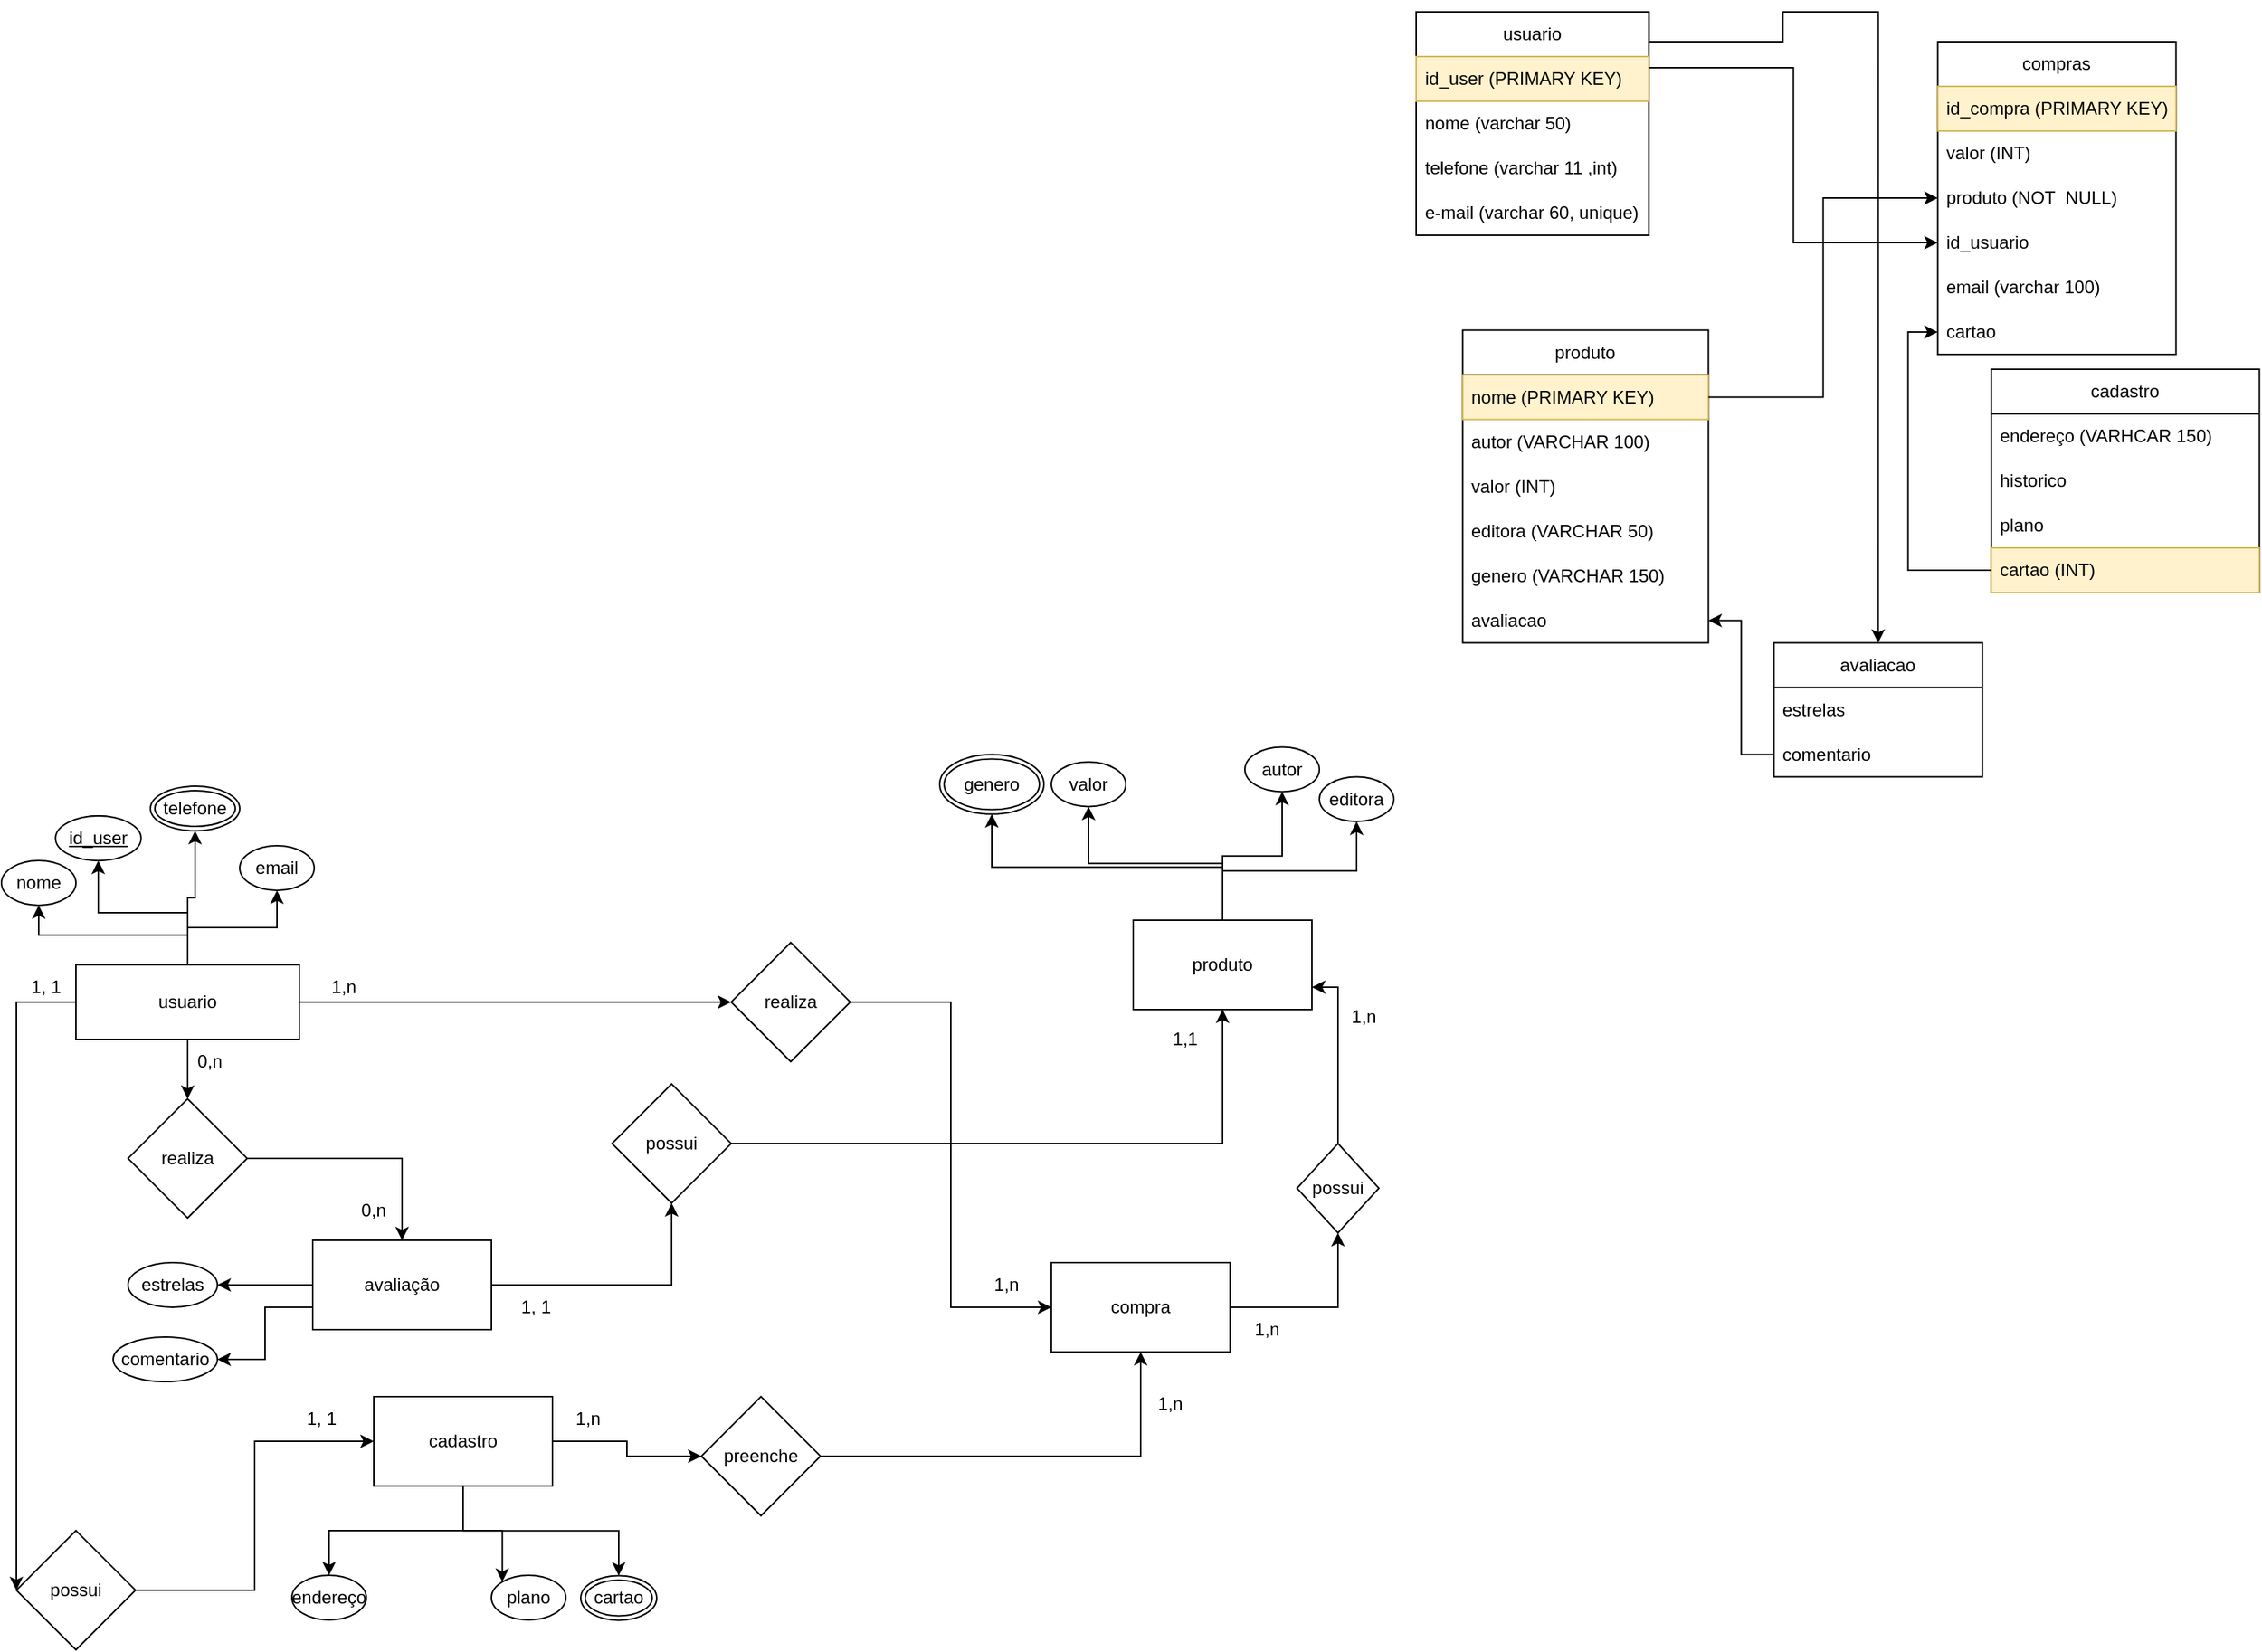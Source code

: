 <mxfile version="26.0.16" pages="3">
  <diagram name="Página-1" id="HPUEp56AOofLXSAOIQ6g">
    <mxGraphModel dx="896" dy="368" grid="1" gridSize="10" guides="1" tooltips="1" connect="1" arrows="1" fold="1" page="1" pageScale="1" pageWidth="827" pageHeight="1169" math="0" shadow="0">
      <root>
        <mxCell id="0" />
        <mxCell id="1" parent="0" />
        <mxCell id="iMEqz5E7rnSqmrA6VnRg-18" style="edgeStyle=orthogonalEdgeStyle;rounded=0;orthogonalLoop=1;jettySize=auto;html=1;exitX=1;exitY=0.5;exitDx=0;exitDy=0;entryX=0;entryY=0.5;entryDx=0;entryDy=0;" parent="1" source="iMEqz5E7rnSqmrA6VnRg-16" target="iMEqz5E7rnSqmrA6VnRg-17" edge="1">
          <mxGeometry relative="1" as="geometry" />
        </mxCell>
        <mxCell id="iMEqz5E7rnSqmrA6VnRg-30" value="" style="edgeStyle=orthogonalEdgeStyle;rounded=0;orthogonalLoop=1;jettySize=auto;html=1;" parent="1" source="iMEqz5E7rnSqmrA6VnRg-16" target="iMEqz5E7rnSqmrA6VnRg-28" edge="1">
          <mxGeometry relative="1" as="geometry" />
        </mxCell>
        <mxCell id="iMEqz5E7rnSqmrA6VnRg-42" value="" style="edgeStyle=orthogonalEdgeStyle;rounded=0;orthogonalLoop=1;jettySize=auto;html=1;" parent="1" source="iMEqz5E7rnSqmrA6VnRg-16" target="iMEqz5E7rnSqmrA6VnRg-41" edge="1">
          <mxGeometry relative="1" as="geometry" />
        </mxCell>
        <mxCell id="iMEqz5E7rnSqmrA6VnRg-60" style="edgeStyle=orthogonalEdgeStyle;rounded=0;orthogonalLoop=1;jettySize=auto;html=1;entryX=0;entryY=0.5;entryDx=0;entryDy=0;" parent="1" source="iMEqz5E7rnSqmrA6VnRg-16" target="iMEqz5E7rnSqmrA6VnRg-61" edge="1">
          <mxGeometry relative="1" as="geometry">
            <mxPoint x="30" y="990" as="targetPoint" />
            <Array as="points">
              <mxPoint x="30" y="685" />
              <mxPoint x="30" y="980" />
            </Array>
          </mxGeometry>
        </mxCell>
        <mxCell id="RidHy06DRSrjHBREKqNU-7" style="edgeStyle=orthogonalEdgeStyle;rounded=0;orthogonalLoop=1;jettySize=auto;html=1;exitX=0.5;exitY=0;exitDx=0;exitDy=0;" parent="1" source="iMEqz5E7rnSqmrA6VnRg-16" target="RidHy06DRSrjHBREKqNU-6" edge="1">
          <mxGeometry relative="1" as="geometry" />
        </mxCell>
        <mxCell id="RidHy06DRSrjHBREKqNU-8" style="edgeStyle=orthogonalEdgeStyle;rounded=0;orthogonalLoop=1;jettySize=auto;html=1;exitX=0.5;exitY=0;exitDx=0;exitDy=0;entryX=0.5;entryY=1;entryDx=0;entryDy=0;" parent="1" source="iMEqz5E7rnSqmrA6VnRg-16" target="iMEqz5E7rnSqmrA6VnRg-21" edge="1">
          <mxGeometry relative="1" as="geometry" />
        </mxCell>
        <mxCell id="RidHy06DRSrjHBREKqNU-9" style="edgeStyle=orthogonalEdgeStyle;rounded=0;orthogonalLoop=1;jettySize=auto;html=1;exitX=0.5;exitY=0;exitDx=0;exitDy=0;entryX=0.5;entryY=1;entryDx=0;entryDy=0;" parent="1" source="iMEqz5E7rnSqmrA6VnRg-16" target="RidHy06DRSrjHBREKqNU-1" edge="1">
          <mxGeometry relative="1" as="geometry" />
        </mxCell>
        <mxCell id="iMEqz5E7rnSqmrA6VnRg-16" value="usuario" style="rounded=0;whiteSpace=wrap;html=1;" parent="1" vertex="1">
          <mxGeometry x="70" y="660" width="150" height="50" as="geometry" />
        </mxCell>
        <mxCell id="iMEqz5E7rnSqmrA6VnRg-90" style="edgeStyle=orthogonalEdgeStyle;rounded=0;orthogonalLoop=1;jettySize=auto;html=1;entryX=0;entryY=0.5;entryDx=0;entryDy=0;" parent="1" source="iMEqz5E7rnSqmrA6VnRg-17" target="iMEqz5E7rnSqmrA6VnRg-89" edge="1">
          <mxGeometry relative="1" as="geometry" />
        </mxCell>
        <mxCell id="iMEqz5E7rnSqmrA6VnRg-17" value="realiza" style="rhombus;whiteSpace=wrap;html=1;" parent="1" vertex="1">
          <mxGeometry x="510" y="645" width="80" height="80" as="geometry" />
        </mxCell>
        <mxCell id="iMEqz5E7rnSqmrA6VnRg-63" value="" style="edgeStyle=orthogonalEdgeStyle;rounded=0;orthogonalLoop=1;jettySize=auto;html=1;entryX=0.5;entryY=1;entryDx=0;entryDy=0;" parent="1" source="iMEqz5E7rnSqmrA6VnRg-19" target="iMEqz5E7rnSqmrA6VnRg-50" edge="1">
          <mxGeometry relative="1" as="geometry" />
        </mxCell>
        <mxCell id="iMEqz5E7rnSqmrA6VnRg-67" style="edgeStyle=orthogonalEdgeStyle;rounded=0;orthogonalLoop=1;jettySize=auto;html=1;entryX=0.5;entryY=1;entryDx=0;entryDy=0;exitX=0.5;exitY=0;exitDx=0;exitDy=0;" parent="1" source="iMEqz5E7rnSqmrA6VnRg-19" target="iMEqz5E7rnSqmrA6VnRg-51" edge="1">
          <mxGeometry relative="1" as="geometry" />
        </mxCell>
        <mxCell id="RidHy06DRSrjHBREKqNU-22" style="edgeStyle=orthogonalEdgeStyle;rounded=0;orthogonalLoop=1;jettySize=auto;html=1;exitX=0.5;exitY=0;exitDx=0;exitDy=0;entryX=0.5;entryY=1;entryDx=0;entryDy=0;" parent="1" source="iMEqz5E7rnSqmrA6VnRg-19" target="iMEqz5E7rnSqmrA6VnRg-53" edge="1">
          <mxGeometry relative="1" as="geometry" />
        </mxCell>
        <mxCell id="RidHy06DRSrjHBREKqNU-34" style="edgeStyle=orthogonalEdgeStyle;rounded=0;orthogonalLoop=1;jettySize=auto;html=1;exitX=0.5;exitY=0;exitDx=0;exitDy=0;entryX=0.5;entryY=1;entryDx=0;entryDy=0;" parent="1" source="iMEqz5E7rnSqmrA6VnRg-19" target="RidHy06DRSrjHBREKqNU-33" edge="1">
          <mxGeometry relative="1" as="geometry" />
        </mxCell>
        <mxCell id="iMEqz5E7rnSqmrA6VnRg-19" value="produto" style="rounded=0;whiteSpace=wrap;html=1;" parent="1" vertex="1">
          <mxGeometry x="780" y="630" width="120" height="60" as="geometry" />
        </mxCell>
        <mxCell id="iMEqz5E7rnSqmrA6VnRg-21" value="nome" style="ellipse;whiteSpace=wrap;html=1;" parent="1" vertex="1">
          <mxGeometry x="20" y="590" width="50" height="30" as="geometry" />
        </mxCell>
        <mxCell id="iMEqz5E7rnSqmrA6VnRg-26" value="id" style="ellipse;whiteSpace=wrap;html=1;" parent="1" vertex="1">
          <mxGeometry x="60" y="560" width="50" height="30" as="geometry" />
        </mxCell>
        <mxCell id="iMEqz5E7rnSqmrA6VnRg-28" value="email" style="ellipse;whiteSpace=wrap;html=1;" parent="1" vertex="1">
          <mxGeometry x="180" y="580" width="50" height="30" as="geometry" />
        </mxCell>
        <mxCell id="iMEqz5E7rnSqmrA6VnRg-36" style="edgeStyle=orthogonalEdgeStyle;rounded=0;orthogonalLoop=1;jettySize=auto;html=1;exitX=0.5;exitY=1;exitDx=0;exitDy=0;" parent="1" edge="1">
          <mxGeometry relative="1" as="geometry">
            <mxPoint x="745" y="608.75" as="sourcePoint" />
            <mxPoint x="745" y="608.75" as="targetPoint" />
          </mxGeometry>
        </mxCell>
        <mxCell id="iMEqz5E7rnSqmrA6VnRg-44" value="" style="edgeStyle=orthogonalEdgeStyle;rounded=0;orthogonalLoop=1;jettySize=auto;html=1;" parent="1" source="iMEqz5E7rnSqmrA6VnRg-41" target="iMEqz5E7rnSqmrA6VnRg-43" edge="1">
          <mxGeometry relative="1" as="geometry" />
        </mxCell>
        <mxCell id="iMEqz5E7rnSqmrA6VnRg-41" value="realiza" style="rhombus;whiteSpace=wrap;html=1;" parent="1" vertex="1">
          <mxGeometry x="105" y="750" width="80" height="80" as="geometry" />
        </mxCell>
        <mxCell id="iMEqz5E7rnSqmrA6VnRg-57" value="" style="edgeStyle=orthogonalEdgeStyle;rounded=0;orthogonalLoop=1;jettySize=auto;html=1;" parent="1" source="iMEqz5E7rnSqmrA6VnRg-43" target="iMEqz5E7rnSqmrA6VnRg-46" edge="1">
          <mxGeometry relative="1" as="geometry" />
        </mxCell>
        <mxCell id="RidHy06DRSrjHBREKqNU-24" style="edgeStyle=orthogonalEdgeStyle;rounded=0;orthogonalLoop=1;jettySize=auto;html=1;exitX=0;exitY=0.5;exitDx=0;exitDy=0;entryX=1;entryY=0.5;entryDx=0;entryDy=0;" parent="1" source="iMEqz5E7rnSqmrA6VnRg-43" target="RidHy06DRSrjHBREKqNU-17" edge="1">
          <mxGeometry relative="1" as="geometry" />
        </mxCell>
        <mxCell id="RidHy06DRSrjHBREKqNU-30" style="edgeStyle=orthogonalEdgeStyle;rounded=0;orthogonalLoop=1;jettySize=auto;html=1;exitX=0;exitY=0.75;exitDx=0;exitDy=0;entryX=1;entryY=0.5;entryDx=0;entryDy=0;" parent="1" source="iMEqz5E7rnSqmrA6VnRg-43" target="RidHy06DRSrjHBREKqNU-28" edge="1">
          <mxGeometry relative="1" as="geometry" />
        </mxCell>
        <mxCell id="iMEqz5E7rnSqmrA6VnRg-43" value="avaliação" style="rounded=0;whiteSpace=wrap;html=1;" parent="1" vertex="1">
          <mxGeometry x="229" y="845" width="120" height="60" as="geometry" />
        </mxCell>
        <mxCell id="iMEqz5E7rnSqmrA6VnRg-45" value="0,n" style="text;html=1;align=center;verticalAlign=middle;whiteSpace=wrap;rounded=0;" parent="1" vertex="1">
          <mxGeometry x="240" y="810" width="60" height="30" as="geometry" />
        </mxCell>
        <mxCell id="iMEqz5E7rnSqmrA6VnRg-58" style="edgeStyle=orthogonalEdgeStyle;rounded=0;orthogonalLoop=1;jettySize=auto;html=1;entryX=0.5;entryY=1;entryDx=0;entryDy=0;" parent="1" source="iMEqz5E7rnSqmrA6VnRg-46" target="iMEqz5E7rnSqmrA6VnRg-19" edge="1">
          <mxGeometry relative="1" as="geometry" />
        </mxCell>
        <mxCell id="iMEqz5E7rnSqmrA6VnRg-46" value="possui" style="rhombus;whiteSpace=wrap;html=1;" parent="1" vertex="1">
          <mxGeometry x="430" y="740" width="80" height="80" as="geometry" />
        </mxCell>
        <mxCell id="iMEqz5E7rnSqmrA6VnRg-77" style="edgeStyle=orthogonalEdgeStyle;rounded=0;orthogonalLoop=1;jettySize=auto;html=1;entryX=0;entryY=0;entryDx=0;entryDy=0;" parent="1" source="iMEqz5E7rnSqmrA6VnRg-48" target="iMEqz5E7rnSqmrA6VnRg-70" edge="1">
          <mxGeometry relative="1" as="geometry">
            <mxPoint x="340" y="1040" as="targetPoint" />
          </mxGeometry>
        </mxCell>
        <mxCell id="iMEqz5E7rnSqmrA6VnRg-92" style="edgeStyle=orthogonalEdgeStyle;rounded=0;orthogonalLoop=1;jettySize=auto;html=1;" parent="1" source="iMEqz5E7rnSqmrA6VnRg-48" target="iMEqz5E7rnSqmrA6VnRg-91" edge="1">
          <mxGeometry relative="1" as="geometry" />
        </mxCell>
        <mxCell id="RidHy06DRSrjHBREKqNU-4" style="edgeStyle=orthogonalEdgeStyle;rounded=0;orthogonalLoop=1;jettySize=auto;html=1;exitX=0.5;exitY=1;exitDx=0;exitDy=0;" parent="1" source="iMEqz5E7rnSqmrA6VnRg-48" target="RidHy06DRSrjHBREKqNU-2" edge="1">
          <mxGeometry relative="1" as="geometry" />
        </mxCell>
        <mxCell id="RidHy06DRSrjHBREKqNU-5" style="edgeStyle=orthogonalEdgeStyle;rounded=0;orthogonalLoop=1;jettySize=auto;html=1;exitX=0.5;exitY=1;exitDx=0;exitDy=0;entryX=0.5;entryY=0;entryDx=0;entryDy=0;" parent="1" source="iMEqz5E7rnSqmrA6VnRg-48" target="iMEqz5E7rnSqmrA6VnRg-73" edge="1">
          <mxGeometry relative="1" as="geometry" />
        </mxCell>
        <mxCell id="iMEqz5E7rnSqmrA6VnRg-48" value="cadastro" style="rounded=0;whiteSpace=wrap;html=1;" parent="1" vertex="1">
          <mxGeometry x="270" y="950" width="120" height="60" as="geometry" />
        </mxCell>
        <mxCell id="iMEqz5E7rnSqmrA6VnRg-50" value="autor" style="ellipse;whiteSpace=wrap;html=1;" parent="1" vertex="1">
          <mxGeometry x="855" y="513.75" width="50" height="30" as="geometry" />
        </mxCell>
        <mxCell id="iMEqz5E7rnSqmrA6VnRg-51" value="editora" style="ellipse;whiteSpace=wrap;html=1;" parent="1" vertex="1">
          <mxGeometry x="905" y="533.75" width="50" height="30" as="geometry" />
        </mxCell>
        <mxCell id="iMEqz5E7rnSqmrA6VnRg-53" value="valor" style="ellipse;whiteSpace=wrap;html=1;" parent="1" vertex="1">
          <mxGeometry x="725" y="523.75" width="50" height="30" as="geometry" />
        </mxCell>
        <mxCell id="iMEqz5E7rnSqmrA6VnRg-62" style="edgeStyle=orthogonalEdgeStyle;rounded=0;orthogonalLoop=1;jettySize=auto;html=1;entryX=0;entryY=0.5;entryDx=0;entryDy=0;" parent="1" source="iMEqz5E7rnSqmrA6VnRg-61" target="iMEqz5E7rnSqmrA6VnRg-48" edge="1">
          <mxGeometry relative="1" as="geometry" />
        </mxCell>
        <mxCell id="iMEqz5E7rnSqmrA6VnRg-61" value="possui" style="rhombus;whiteSpace=wrap;html=1;" parent="1" vertex="1">
          <mxGeometry x="30" y="1040" width="80" height="80" as="geometry" />
        </mxCell>
        <mxCell id="iMEqz5E7rnSqmrA6VnRg-70" value="plano" style="ellipse;whiteSpace=wrap;html=1;" parent="1" vertex="1">
          <mxGeometry x="349" y="1070" width="50" height="30" as="geometry" />
        </mxCell>
        <mxCell id="iMEqz5E7rnSqmrA6VnRg-73" value="endereço" style="ellipse;whiteSpace=wrap;html=1;" parent="1" vertex="1">
          <mxGeometry x="215" y="1070" width="50" height="30" as="geometry" />
        </mxCell>
        <mxCell id="iMEqz5E7rnSqmrA6VnRg-74" value="1, 1" style="text;html=1;align=center;verticalAlign=middle;whiteSpace=wrap;rounded=0;" parent="1" vertex="1">
          <mxGeometry x="205" y="950" width="60" height="30" as="geometry" />
        </mxCell>
        <mxCell id="iMEqz5E7rnSqmrA6VnRg-94" style="edgeStyle=orthogonalEdgeStyle;rounded=0;orthogonalLoop=1;jettySize=auto;html=1;entryX=0.5;entryY=1;entryDx=0;entryDy=0;" parent="1" source="iMEqz5E7rnSqmrA6VnRg-89" target="iMEqz5E7rnSqmrA6VnRg-95" edge="1">
          <mxGeometry relative="1" as="geometry" />
        </mxCell>
        <mxCell id="iMEqz5E7rnSqmrA6VnRg-89" value="compra" style="rounded=0;whiteSpace=wrap;html=1;" parent="1" vertex="1">
          <mxGeometry x="725" y="860" width="120" height="60" as="geometry" />
        </mxCell>
        <mxCell id="iMEqz5E7rnSqmrA6VnRg-93" style="edgeStyle=orthogonalEdgeStyle;rounded=0;orthogonalLoop=1;jettySize=auto;html=1;entryX=0.5;entryY=1;entryDx=0;entryDy=0;" parent="1" source="iMEqz5E7rnSqmrA6VnRg-91" target="iMEqz5E7rnSqmrA6VnRg-89" edge="1">
          <mxGeometry relative="1" as="geometry" />
        </mxCell>
        <mxCell id="iMEqz5E7rnSqmrA6VnRg-91" value="preenche" style="rhombus;whiteSpace=wrap;html=1;" parent="1" vertex="1">
          <mxGeometry x="490" y="950" width="80" height="80" as="geometry" />
        </mxCell>
        <mxCell id="RidHy06DRSrjHBREKqNU-15" style="edgeStyle=orthogonalEdgeStyle;rounded=0;orthogonalLoop=1;jettySize=auto;html=1;exitX=0.5;exitY=0;exitDx=0;exitDy=0;entryX=1;entryY=0.75;entryDx=0;entryDy=0;" parent="1" source="iMEqz5E7rnSqmrA6VnRg-95" target="iMEqz5E7rnSqmrA6VnRg-19" edge="1">
          <mxGeometry relative="1" as="geometry">
            <Array as="points">
              <mxPoint x="917" y="675" />
            </Array>
          </mxGeometry>
        </mxCell>
        <mxCell id="iMEqz5E7rnSqmrA6VnRg-95" value="possui" style="rhombus;whiteSpace=wrap;html=1;" parent="1" vertex="1">
          <mxGeometry x="890" y="780" width="55" height="60" as="geometry" />
        </mxCell>
        <mxCell id="nOXaml5ivDqemwdp3k0G-2" value="1,n" style="text;html=1;align=center;verticalAlign=middle;whiteSpace=wrap;rounded=0;" parent="1" vertex="1">
          <mxGeometry x="384" y="950" width="60" height="30" as="geometry" />
        </mxCell>
        <mxCell id="nOXaml5ivDqemwdp3k0G-3" value="1,n" style="text;html=1;align=center;verticalAlign=middle;whiteSpace=wrap;rounded=0;" parent="1" vertex="1">
          <mxGeometry x="220" y="660" width="60" height="30" as="geometry" />
        </mxCell>
        <mxCell id="nOXaml5ivDqemwdp3k0G-5" value="1,n" style="text;html=1;align=center;verticalAlign=middle;whiteSpace=wrap;rounded=0;" parent="1" vertex="1">
          <mxGeometry x="665" y="860" width="60" height="30" as="geometry" />
        </mxCell>
        <mxCell id="nOXaml5ivDqemwdp3k0G-6" value="1, 1" style="text;html=1;align=center;verticalAlign=middle;whiteSpace=wrap;rounded=0;" parent="1" vertex="1">
          <mxGeometry x="20" y="660" width="60" height="30" as="geometry" />
        </mxCell>
        <mxCell id="RidHy06DRSrjHBREKqNU-58" style="edgeStyle=orthogonalEdgeStyle;rounded=0;orthogonalLoop=1;jettySize=auto;html=1;exitX=1;exitY=0;exitDx=0;exitDy=0;entryX=0.5;entryY=0;entryDx=0;entryDy=0;" parent="1" source="mJxCJfiDReVJoghsDIDX-1" target="mJxCJfiDReVJoghsDIDX-9" edge="1">
          <mxGeometry relative="1" as="geometry">
            <Array as="points">
              <mxPoint x="1216.25" y="40" />
              <mxPoint x="1216.25" y="20" />
              <mxPoint x="1280.25" y="20" />
            </Array>
          </mxGeometry>
        </mxCell>
        <mxCell id="mJxCJfiDReVJoghsDIDX-1" value="usuario" style="swimlane;fontStyle=0;childLayout=stackLayout;horizontal=1;startSize=30;horizontalStack=0;resizeParent=1;resizeParentMax=0;resizeLast=0;collapsible=1;marginBottom=0;whiteSpace=wrap;html=1;" parent="1" vertex="1">
          <mxGeometry x="970" y="20" width="156.25" height="150" as="geometry" />
        </mxCell>
        <mxCell id="mJxCJfiDReVJoghsDIDX-2" value="id_user (PRIMARY KEY)" style="text;strokeColor=#d6b656;fillColor=#fff2cc;align=left;verticalAlign=middle;spacingLeft=4;spacingRight=4;overflow=hidden;points=[[0,0.5],[1,0.5]];portConstraint=eastwest;rotatable=0;whiteSpace=wrap;html=1;" parent="mJxCJfiDReVJoghsDIDX-1" vertex="1">
          <mxGeometry y="30" width="156.25" height="30" as="geometry" />
        </mxCell>
        <mxCell id="mJxCJfiDReVJoghsDIDX-3" value="nome (varchar 50)" style="text;strokeColor=none;fillColor=none;align=left;verticalAlign=middle;spacingLeft=4;spacingRight=4;overflow=hidden;points=[[0,0.5],[1,0.5]];portConstraint=eastwest;rotatable=0;whiteSpace=wrap;html=1;" parent="mJxCJfiDReVJoghsDIDX-1" vertex="1">
          <mxGeometry y="60" width="156.25" height="30" as="geometry" />
        </mxCell>
        <mxCell id="RidHy06DRSrjHBREKqNU-43" value="telefone (varchar 11 ,int)" style="text;strokeColor=none;fillColor=none;align=left;verticalAlign=middle;spacingLeft=4;spacingRight=4;overflow=hidden;points=[[0,0.5],[1,0.5]];portConstraint=eastwest;rotatable=0;whiteSpace=wrap;html=1;" parent="mJxCJfiDReVJoghsDIDX-1" vertex="1">
          <mxGeometry y="90" width="156.25" height="30" as="geometry" />
        </mxCell>
        <mxCell id="mJxCJfiDReVJoghsDIDX-4" value="e-mail (varchar 60, unique)" style="text;strokeColor=none;fillColor=none;align=left;verticalAlign=middle;spacingLeft=4;spacingRight=4;overflow=hidden;points=[[0,0.5],[1,0.5]];portConstraint=eastwest;rotatable=0;whiteSpace=wrap;html=1;" parent="mJxCJfiDReVJoghsDIDX-1" vertex="1">
          <mxGeometry y="120" width="156.25" height="30" as="geometry" />
        </mxCell>
        <mxCell id="mJxCJfiDReVJoghsDIDX-5" value="produto" style="swimlane;fontStyle=0;childLayout=stackLayout;horizontal=1;startSize=30;horizontalStack=0;resizeParent=1;resizeParentMax=0;resizeLast=0;collapsible=1;marginBottom=0;whiteSpace=wrap;html=1;" parent="1" vertex="1">
          <mxGeometry x="1001.25" y="233.75" width="165" height="210" as="geometry" />
        </mxCell>
        <mxCell id="mJxCJfiDReVJoghsDIDX-6" value="nome (PRIMARY KEY)&lt;span style=&quot;white-space: pre;&quot;&gt;&#x9;&lt;/span&gt;" style="text;strokeColor=#d6b656;fillColor=#fff2cc;align=left;verticalAlign=middle;spacingLeft=4;spacingRight=4;overflow=hidden;points=[[0,0.5],[1,0.5]];portConstraint=eastwest;rotatable=0;whiteSpace=wrap;html=1;" parent="mJxCJfiDReVJoghsDIDX-5" vertex="1">
          <mxGeometry y="30" width="165" height="30" as="geometry" />
        </mxCell>
        <mxCell id="mJxCJfiDReVJoghsDIDX-7" value="autor (VARCHAR 100)" style="text;strokeColor=none;fillColor=none;align=left;verticalAlign=middle;spacingLeft=4;spacingRight=4;overflow=hidden;points=[[0,0.5],[1,0.5]];portConstraint=eastwest;rotatable=0;whiteSpace=wrap;html=1;" parent="mJxCJfiDReVJoghsDIDX-5" vertex="1">
          <mxGeometry y="60" width="165" height="30" as="geometry" />
        </mxCell>
        <mxCell id="mJxCJfiDReVJoghsDIDX-8" value="valor (INT)" style="text;strokeColor=none;fillColor=none;align=left;verticalAlign=middle;spacingLeft=4;spacingRight=4;overflow=hidden;points=[[0,0.5],[1,0.5]];portConstraint=eastwest;rotatable=0;whiteSpace=wrap;html=1;" parent="mJxCJfiDReVJoghsDIDX-5" vertex="1">
          <mxGeometry y="90" width="165" height="30" as="geometry" />
        </mxCell>
        <mxCell id="sahazX74Q_itsaStjeHN-4" value="editora (VARCHAR 50)" style="text;strokeColor=none;fillColor=none;align=left;verticalAlign=middle;spacingLeft=4;spacingRight=4;overflow=hidden;points=[[0,0.5],[1,0.5]];portConstraint=eastwest;rotatable=0;whiteSpace=wrap;html=1;" parent="mJxCJfiDReVJoghsDIDX-5" vertex="1">
          <mxGeometry y="120" width="165" height="30" as="geometry" />
        </mxCell>
        <mxCell id="sahazX74Q_itsaStjeHN-5" value="genero (VARCHAR 150)" style="text;strokeColor=none;fillColor=none;align=left;verticalAlign=middle;spacingLeft=4;spacingRight=4;overflow=hidden;points=[[0,0.5],[1,0.5]];portConstraint=eastwest;rotatable=0;whiteSpace=wrap;html=1;" parent="mJxCJfiDReVJoghsDIDX-5" vertex="1">
          <mxGeometry y="150" width="165" height="30" as="geometry" />
        </mxCell>
        <mxCell id="RidHy06DRSrjHBREKqNU-50" value="avaliacao" style="text;strokeColor=none;fillColor=none;align=left;verticalAlign=middle;spacingLeft=4;spacingRight=4;overflow=hidden;points=[[0,0.5],[1,0.5]];portConstraint=eastwest;rotatable=0;whiteSpace=wrap;html=1;" parent="mJxCJfiDReVJoghsDIDX-5" vertex="1">
          <mxGeometry y="180" width="165" height="30" as="geometry" />
        </mxCell>
        <mxCell id="mJxCJfiDReVJoghsDIDX-9" value="avaliacao" style="swimlane;fontStyle=0;childLayout=stackLayout;horizontal=1;startSize=30;horizontalStack=0;resizeParent=1;resizeParentMax=0;resizeLast=0;collapsible=1;marginBottom=0;whiteSpace=wrap;html=1;" parent="1" vertex="1">
          <mxGeometry x="1210.25" y="443.75" width="140" height="90" as="geometry" />
        </mxCell>
        <mxCell id="mJxCJfiDReVJoghsDIDX-10" value="estrelas" style="text;strokeColor=none;fillColor=none;align=left;verticalAlign=middle;spacingLeft=4;spacingRight=4;overflow=hidden;points=[[0,0.5],[1,0.5]];portConstraint=eastwest;rotatable=0;whiteSpace=wrap;html=1;" parent="mJxCJfiDReVJoghsDIDX-9" vertex="1">
          <mxGeometry y="30" width="140" height="30" as="geometry" />
        </mxCell>
        <mxCell id="mJxCJfiDReVJoghsDIDX-11" value="comentario" style="text;strokeColor=none;fillColor=none;align=left;verticalAlign=middle;spacingLeft=4;spacingRight=4;overflow=hidden;points=[[0,0.5],[1,0.5]];portConstraint=eastwest;rotatable=0;whiteSpace=wrap;html=1;" parent="mJxCJfiDReVJoghsDIDX-9" vertex="1">
          <mxGeometry y="60" width="140" height="30" as="geometry" />
        </mxCell>
        <mxCell id="mJxCJfiDReVJoghsDIDX-13" value="compras" style="swimlane;fontStyle=0;childLayout=stackLayout;horizontal=1;startSize=30;horizontalStack=0;resizeParent=1;resizeParentMax=0;resizeLast=0;collapsible=1;marginBottom=0;whiteSpace=wrap;html=1;" parent="1" vertex="1">
          <mxGeometry x="1320.25" y="40" width="160" height="210" as="geometry" />
        </mxCell>
        <mxCell id="mJxCJfiDReVJoghsDIDX-14" value="id_compra (PRIMARY KEY)" style="text;strokeColor=#d6b656;fillColor=#fff2cc;align=left;verticalAlign=middle;spacingLeft=4;spacingRight=4;overflow=hidden;points=[[0,0.5],[1,0.5]];portConstraint=eastwest;rotatable=0;whiteSpace=wrap;html=1;" parent="mJxCJfiDReVJoghsDIDX-13" vertex="1">
          <mxGeometry y="30" width="160" height="30" as="geometry" />
        </mxCell>
        <mxCell id="mJxCJfiDReVJoghsDIDX-15" value="valor (INT)" style="text;strokeColor=none;fillColor=none;align=left;verticalAlign=middle;spacingLeft=4;spacingRight=4;overflow=hidden;points=[[0,0.5],[1,0.5]];portConstraint=eastwest;rotatable=0;whiteSpace=wrap;html=1;" parent="mJxCJfiDReVJoghsDIDX-13" vertex="1">
          <mxGeometry y="60" width="160" height="30" as="geometry" />
        </mxCell>
        <mxCell id="RidHy06DRSrjHBREKqNU-54" value="produto (NOT&amp;nbsp; NULL)" style="text;strokeColor=none;fillColor=none;align=left;verticalAlign=middle;spacingLeft=4;spacingRight=4;overflow=hidden;points=[[0,0.5],[1,0.5]];portConstraint=eastwest;rotatable=0;whiteSpace=wrap;html=1;" parent="mJxCJfiDReVJoghsDIDX-13" vertex="1">
          <mxGeometry y="90" width="160" height="30" as="geometry" />
        </mxCell>
        <mxCell id="mJxCJfiDReVJoghsDIDX-16" value="id_usuario&amp;nbsp;" style="text;strokeColor=none;fillColor=none;align=left;verticalAlign=middle;spacingLeft=4;spacingRight=4;overflow=hidden;points=[[0,0.5],[1,0.5]];portConstraint=eastwest;rotatable=0;whiteSpace=wrap;html=1;" parent="mJxCJfiDReVJoghsDIDX-13" vertex="1">
          <mxGeometry y="120" width="160" height="30" as="geometry" />
        </mxCell>
        <mxCell id="sahazX74Q_itsaStjeHN-2" value="email (varchar 100)" style="text;strokeColor=none;fillColor=none;align=left;verticalAlign=middle;spacingLeft=4;spacingRight=4;overflow=hidden;points=[[0,0.5],[1,0.5]];portConstraint=eastwest;rotatable=0;whiteSpace=wrap;html=1;" parent="mJxCJfiDReVJoghsDIDX-13" vertex="1">
          <mxGeometry y="150" width="160" height="30" as="geometry" />
        </mxCell>
        <mxCell id="RidHy06DRSrjHBREKqNU-52" value="cartao" style="text;strokeColor=none;fillColor=none;align=left;verticalAlign=middle;spacingLeft=4;spacingRight=4;overflow=hidden;points=[[0,0.5],[1,0.5]];portConstraint=eastwest;rotatable=0;whiteSpace=wrap;html=1;" parent="mJxCJfiDReVJoghsDIDX-13" vertex="1">
          <mxGeometry y="180" width="160" height="30" as="geometry" />
        </mxCell>
        <mxCell id="RidHy06DRSrjHBREKqNU-1" value="id_user" style="ellipse;whiteSpace=wrap;html=1;align=center;fontStyle=4;" parent="1" vertex="1">
          <mxGeometry x="56.25" y="560" width="57.5" height="30" as="geometry" />
        </mxCell>
        <mxCell id="RidHy06DRSrjHBREKqNU-2" value="cartao" style="ellipse;shape=doubleEllipse;margin=3;whiteSpace=wrap;html=1;align=center;" parent="1" vertex="1">
          <mxGeometry x="409" y="1070.26" width="51" height="30" as="geometry" />
        </mxCell>
        <mxCell id="RidHy06DRSrjHBREKqNU-6" value="telefone" style="ellipse;shape=doubleEllipse;margin=3;whiteSpace=wrap;html=1;align=center;" parent="1" vertex="1">
          <mxGeometry x="120" y="540" width="60" height="30" as="geometry" />
        </mxCell>
        <mxCell id="RidHy06DRSrjHBREKqNU-10" value="0,n" style="text;html=1;align=center;verticalAlign=middle;whiteSpace=wrap;rounded=0;" parent="1" vertex="1">
          <mxGeometry x="130" y="710" width="60" height="30" as="geometry" />
        </mxCell>
        <mxCell id="RidHy06DRSrjHBREKqNU-11" value="1,1" style="text;html=1;align=center;verticalAlign=middle;whiteSpace=wrap;rounded=0;" parent="1" vertex="1">
          <mxGeometry x="785" y="695" width="60" height="30" as="geometry" />
        </mxCell>
        <mxCell id="RidHy06DRSrjHBREKqNU-17" value="estrelas" style="ellipse;whiteSpace=wrap;html=1;align=center;" parent="1" vertex="1">
          <mxGeometry x="105" y="860" width="60" height="30" as="geometry" />
        </mxCell>
        <mxCell id="RidHy06DRSrjHBREKqNU-18" value="1, 1" style="text;html=1;align=center;verticalAlign=middle;whiteSpace=wrap;rounded=0;" parent="1" vertex="1">
          <mxGeometry x="349" y="875" width="60" height="30" as="geometry" />
        </mxCell>
        <mxCell id="RidHy06DRSrjHBREKqNU-20" value="1,n" style="text;html=1;align=center;verticalAlign=middle;whiteSpace=wrap;rounded=0;" parent="1" vertex="1">
          <mxGeometry x="840" y="890" width="60" height="30" as="geometry" />
        </mxCell>
        <mxCell id="RidHy06DRSrjHBREKqNU-21" value="1,n" style="text;html=1;align=center;verticalAlign=middle;whiteSpace=wrap;rounded=0;" parent="1" vertex="1">
          <mxGeometry x="905" y="680" width="60" height="30" as="geometry" />
        </mxCell>
        <mxCell id="RidHy06DRSrjHBREKqNU-25" value="1,n" style="text;html=1;align=center;verticalAlign=middle;whiteSpace=wrap;rounded=0;" parent="1" vertex="1">
          <mxGeometry x="775" y="940" width="60" height="30" as="geometry" />
        </mxCell>
        <mxCell id="RidHy06DRSrjHBREKqNU-28" value="comentario" style="ellipse;whiteSpace=wrap;html=1;align=center;" parent="1" vertex="1">
          <mxGeometry x="95" y="910" width="70" height="30" as="geometry" />
        </mxCell>
        <mxCell id="RidHy06DRSrjHBREKqNU-33" value="genero" style="ellipse;shape=doubleEllipse;margin=3;whiteSpace=wrap;html=1;align=center;" parent="1" vertex="1">
          <mxGeometry x="650" y="518.75" width="70" height="40" as="geometry" />
        </mxCell>
        <mxCell id="RidHy06DRSrjHBREKqNU-35" value="cadastro" style="swimlane;fontStyle=0;childLayout=stackLayout;horizontal=1;startSize=30;horizontalStack=0;resizeParent=1;resizeParentMax=0;resizeLast=0;collapsible=1;marginBottom=0;whiteSpace=wrap;html=1;" parent="1" vertex="1">
          <mxGeometry x="1356.25" y="260" width="180" height="150" as="geometry" />
        </mxCell>
        <mxCell id="RidHy06DRSrjHBREKqNU-36" value="endereço (VARHCAR 150)" style="text;align=left;verticalAlign=middle;spacingLeft=4;spacingRight=4;overflow=hidden;points=[[0,0.5],[1,0.5]];portConstraint=eastwest;rotatable=0;whiteSpace=wrap;html=1;" parent="RidHy06DRSrjHBREKqNU-35" vertex="1">
          <mxGeometry y="30" width="180" height="30" as="geometry" />
        </mxCell>
        <mxCell id="RidHy06DRSrjHBREKqNU-37" value="historico" style="text;strokeColor=none;fillColor=none;align=left;verticalAlign=middle;spacingLeft=4;spacingRight=4;overflow=hidden;points=[[0,0.5],[1,0.5]];portConstraint=eastwest;rotatable=0;whiteSpace=wrap;html=1;" parent="RidHy06DRSrjHBREKqNU-35" vertex="1">
          <mxGeometry y="60" width="180" height="30" as="geometry" />
        </mxCell>
        <mxCell id="RidHy06DRSrjHBREKqNU-38" value="plano&amp;nbsp;" style="text;strokeColor=none;fillColor=none;align=left;verticalAlign=middle;spacingLeft=4;spacingRight=4;overflow=hidden;points=[[0,0.5],[1,0.5]];portConstraint=eastwest;rotatable=0;whiteSpace=wrap;html=1;" parent="RidHy06DRSrjHBREKqNU-35" vertex="1">
          <mxGeometry y="90" width="180" height="30" as="geometry" />
        </mxCell>
        <mxCell id="RidHy06DRSrjHBREKqNU-46" value="cartao (INT)" style="text;strokeColor=#d6b656;fillColor=#fff2cc;align=left;verticalAlign=middle;spacingLeft=4;spacingRight=4;overflow=hidden;points=[[0,0.5],[1,0.5]];portConstraint=eastwest;rotatable=0;whiteSpace=wrap;html=1;" parent="RidHy06DRSrjHBREKqNU-35" vertex="1">
          <mxGeometry y="120" width="180" height="30" as="geometry" />
        </mxCell>
        <mxCell id="RidHy06DRSrjHBREKqNU-45" style="edgeStyle=orthogonalEdgeStyle;rounded=0;orthogonalLoop=1;jettySize=auto;html=1;entryX=0;entryY=0.5;entryDx=0;entryDy=0;exitX=1;exitY=0.25;exitDx=0;exitDy=0;" parent="1" source="mJxCJfiDReVJoghsDIDX-1" target="mJxCJfiDReVJoghsDIDX-16" edge="1">
          <mxGeometry relative="1" as="geometry">
            <mxPoint x="1196.25" y="90" as="sourcePoint" />
          </mxGeometry>
        </mxCell>
        <mxCell id="RidHy06DRSrjHBREKqNU-51" style="edgeStyle=orthogonalEdgeStyle;rounded=0;orthogonalLoop=1;jettySize=auto;html=1;exitX=0;exitY=0.5;exitDx=0;exitDy=0;entryX=1;entryY=0.5;entryDx=0;entryDy=0;" parent="1" source="mJxCJfiDReVJoghsDIDX-11" target="RidHy06DRSrjHBREKqNU-50" edge="1">
          <mxGeometry relative="1" as="geometry" />
        </mxCell>
        <mxCell id="RidHy06DRSrjHBREKqNU-53" style="edgeStyle=orthogonalEdgeStyle;rounded=0;orthogonalLoop=1;jettySize=auto;html=1;exitX=0;exitY=0.5;exitDx=0;exitDy=0;entryX=0;entryY=0.5;entryDx=0;entryDy=0;" parent="1" source="RidHy06DRSrjHBREKqNU-46" target="RidHy06DRSrjHBREKqNU-52" edge="1">
          <mxGeometry relative="1" as="geometry" />
        </mxCell>
        <mxCell id="RidHy06DRSrjHBREKqNU-57" style="edgeStyle=orthogonalEdgeStyle;rounded=0;orthogonalLoop=1;jettySize=auto;html=1;exitX=1;exitY=0.5;exitDx=0;exitDy=0;" parent="1" source="mJxCJfiDReVJoghsDIDX-6" target="RidHy06DRSrjHBREKqNU-54" edge="1">
          <mxGeometry relative="1" as="geometry" />
        </mxCell>
      </root>
    </mxGraphModel>
  </diagram>
  <diagram id="nmcRrRMkaJjNqfZ0rafG" name="Página-2">
    <mxGraphModel dx="1332" dy="494" grid="1" gridSize="10" guides="1" tooltips="1" connect="1" arrows="1" fold="1" page="1" pageScale="1" pageWidth="827" pageHeight="1169" math="0" shadow="0">
      <root>
        <mxCell id="0" />
        <mxCell id="1" parent="0" />
        <mxCell id="I1pZdPp-CQNuyFCLjqPB-6" value="" style="edgeStyle=orthogonalEdgeStyle;rounded=0;orthogonalLoop=1;jettySize=auto;html=1;" edge="1" parent="1" source="0Hnyaaa98tolth_Z1cPg-1" target="I1pZdPp-CQNuyFCLjqPB-5">
          <mxGeometry relative="1" as="geometry" />
        </mxCell>
        <mxCell id="0Hnyaaa98tolth_Z1cPg-1" value="usuario" style="rounded=0;whiteSpace=wrap;html=1;" vertex="1" parent="1">
          <mxGeometry x="40" y="40" width="150" height="50" as="geometry" />
        </mxCell>
        <mxCell id="0y0ueR1cBS8I4saYgcrm-4" value="" style="edgeStyle=orthogonalEdgeStyle;rounded=0;orthogonalLoop=1;jettySize=auto;html=1;" edge="1" parent="1" source="_tH-2paebgBoEgmbpPpI-1" target="0y0ueR1cBS8I4saYgcrm-3">
          <mxGeometry relative="1" as="geometry" />
        </mxCell>
        <mxCell id="_tH-2paebgBoEgmbpPpI-1" value="avaliação" style="rounded=0;whiteSpace=wrap;html=1;" vertex="1" parent="1">
          <mxGeometry x="55" y="180" width="120" height="60" as="geometry" />
        </mxCell>
        <mxCell id="1LMZwdZR2jIg0Fv2sURy-8" value="" style="edgeStyle=orthogonalEdgeStyle;rounded=0;orthogonalLoop=1;jettySize=auto;html=1;" edge="1" parent="1" source="sX9iP67hUHuvi281WwQf-1" target="1LMZwdZR2jIg0Fv2sURy-7">
          <mxGeometry relative="1" as="geometry" />
        </mxCell>
        <mxCell id="sX9iP67hUHuvi281WwQf-1" value="produto" style="rounded=0;whiteSpace=wrap;html=1;" vertex="1" parent="1">
          <mxGeometry x="55" y="350" width="120" height="60" as="geometry" />
        </mxCell>
        <mxCell id="1LMZwdZR2jIg0Fv2sURy-4" value="" style="edgeStyle=orthogonalEdgeStyle;rounded=0;orthogonalLoop=1;jettySize=auto;html=1;" edge="1" parent="1" source="BwHBccxyHYG6Ookrbscz-1" target="1LMZwdZR2jIg0Fv2sURy-3">
          <mxGeometry relative="1" as="geometry" />
        </mxCell>
        <mxCell id="BwHBccxyHYG6Ookrbscz-1" value="compra" style="rounded=0;whiteSpace=wrap;html=1;" vertex="1" parent="1">
          <mxGeometry x="55" y="500" width="120" height="60" as="geometry" />
        </mxCell>
        <mxCell id="F6RzmBVo7WwAze4F5Wo--4" value="" style="edgeStyle=orthogonalEdgeStyle;rounded=0;orthogonalLoop=1;jettySize=auto;html=1;" edge="1" parent="1" source="SyTrrN6QFc5Wykg20ezk-1" target="F6RzmBVo7WwAze4F5Wo--3">
          <mxGeometry relative="1" as="geometry" />
        </mxCell>
        <mxCell id="SyTrrN6QFc5Wykg20ezk-1" value="cadastro" style="rounded=0;whiteSpace=wrap;html=1;" vertex="1" parent="1">
          <mxGeometry x="45" y="640" width="120" height="60" as="geometry" />
        </mxCell>
        <mxCell id="EWseCUeyMOXjixPsouim-2" value="" style="edgeStyle=orthogonalEdgeStyle;rounded=0;orthogonalLoop=1;jettySize=auto;html=1;" edge="1" parent="1" source="F6RzmBVo7WwAze4F5Wo--3" target="EWseCUeyMOXjixPsouim-1">
          <mxGeometry relative="1" as="geometry" />
        </mxCell>
        <mxCell id="F6RzmBVo7WwAze4F5Wo--3" value="String" style="ellipse;whiteSpace=wrap;html=1;rounded=0;" vertex="1" parent="1">
          <mxGeometry x="265" y="630" width="80" height="80" as="geometry" />
        </mxCell>
        <mxCell id="1LMZwdZR2jIg0Fv2sURy-2" value="" style="edgeStyle=orthogonalEdgeStyle;rounded=0;orthogonalLoop=1;jettySize=auto;html=1;" edge="1" parent="1" source="EWseCUeyMOXjixPsouim-1" target="1LMZwdZR2jIg0Fv2sURy-1">
          <mxGeometry relative="1" as="geometry" />
        </mxCell>
        <mxCell id="EWseCUeyMOXjixPsouim-1" value="Atributos: endereço, plano, cartao" style="whiteSpace=wrap;html=1;rounded=0;" vertex="1" parent="1">
          <mxGeometry x="405" y="640" width="120" height="60" as="geometry" />
        </mxCell>
        <mxCell id="1LMZwdZR2jIg0Fv2sURy-1" value="&quot;rua dos loucos, 21&quot;, &quot;ouro&quot;, &quot;mastercard&quot;" style="whiteSpace=wrap;html=1;rounded=0;" vertex="1" parent="1">
          <mxGeometry x="605" y="640" width="120" height="60" as="geometry" />
        </mxCell>
        <mxCell id="1LMZwdZR2jIg0Fv2sURy-6" value="" style="edgeStyle=orthogonalEdgeStyle;rounded=0;orthogonalLoop=1;jettySize=auto;html=1;" edge="1" parent="1" source="1LMZwdZR2jIg0Fv2sURy-3" target="1LMZwdZR2jIg0Fv2sURy-5">
          <mxGeometry relative="1" as="geometry" />
        </mxCell>
        <mxCell id="1LMZwdZR2jIg0Fv2sURy-3" value="nao" style="ellipse;whiteSpace=wrap;html=1;rounded=0;" vertex="1" parent="1">
          <mxGeometry x="275" y="490" width="80" height="80" as="geometry" />
        </mxCell>
        <mxCell id="1LMZwdZR2jIg0Fv2sURy-5" value="nao é classe pois é preenchido de outras classes, funcionando apenas como um recptor de dados" style="whiteSpace=wrap;html=1;rounded=0;" vertex="1" parent="1">
          <mxGeometry x="430" y="490" width="295" height="80" as="geometry" />
        </mxCell>
        <mxCell id="ASdjUCMcS1tZ8-FQIEj3-2" value="" style="edgeStyle=orthogonalEdgeStyle;rounded=0;orthogonalLoop=1;jettySize=auto;html=1;" edge="1" parent="1" source="1LMZwdZR2jIg0Fv2sURy-7" target="ASdjUCMcS1tZ8-FQIEj3-1">
          <mxGeometry relative="1" as="geometry" />
        </mxCell>
        <mxCell id="1LMZwdZR2jIg0Fv2sURy-7" value="string" style="ellipse;whiteSpace=wrap;html=1;rounded=0;" vertex="1" parent="1">
          <mxGeometry x="275" y="340" width="80" height="80" as="geometry" />
        </mxCell>
        <mxCell id="RqodR-4fPwuWbGxStcvy-2" value="" style="edgeStyle=orthogonalEdgeStyle;rounded=0;orthogonalLoop=1;jettySize=auto;html=1;" edge="1" parent="1" source="ASdjUCMcS1tZ8-FQIEj3-1" target="RqodR-4fPwuWbGxStcvy-1">
          <mxGeometry relative="1" as="geometry" />
        </mxCell>
        <mxCell id="ASdjUCMcS1tZ8-FQIEj3-1" value="atributos: genero, valor, nome, autor" style="whiteSpace=wrap;html=1;rounded=0;" vertex="1" parent="1">
          <mxGeometry x="415" y="350" width="120" height="60" as="geometry" />
        </mxCell>
        <mxCell id="RqodR-4fPwuWbGxStcvy-1" value="&quot;romance&quot;, &quot;25.99&quot;,&lt;div&gt;&quot;contos&quot;, &quot;Machado de assis&quot;,&amp;nbsp;&lt;/div&gt;" style="whiteSpace=wrap;html=1;rounded=0;" vertex="1" parent="1">
          <mxGeometry x="615" y="350" width="120" height="60" as="geometry" />
        </mxCell>
        <mxCell id="I1pZdPp-CQNuyFCLjqPB-2" value="" style="edgeStyle=orthogonalEdgeStyle;rounded=0;orthogonalLoop=1;jettySize=auto;html=1;" edge="1" parent="1" source="0y0ueR1cBS8I4saYgcrm-3" target="I1pZdPp-CQNuyFCLjqPB-1">
          <mxGeometry relative="1" as="geometry" />
        </mxCell>
        <mxCell id="0y0ueR1cBS8I4saYgcrm-3" value="string" style="ellipse;whiteSpace=wrap;html=1;rounded=0;" vertex="1" parent="1">
          <mxGeometry x="275" y="170" width="80" height="80" as="geometry" />
        </mxCell>
        <mxCell id="I1pZdPp-CQNuyFCLjqPB-4" value="" style="edgeStyle=orthogonalEdgeStyle;rounded=0;orthogonalLoop=1;jettySize=auto;html=1;" edge="1" parent="1" source="I1pZdPp-CQNuyFCLjqPB-1" target="I1pZdPp-CQNuyFCLjqPB-3">
          <mxGeometry relative="1" as="geometry" />
        </mxCell>
        <mxCell id="I1pZdPp-CQNuyFCLjqPB-1" value="atributos: comentario, estelas (estrelas sendo 5 opções que o usuario escolhe)" style="whiteSpace=wrap;html=1;rounded=0;" vertex="1" parent="1">
          <mxGeometry x="420" y="170" width="150" height="80" as="geometry" />
        </mxCell>
        <mxCell id="I1pZdPp-CQNuyFCLjqPB-3" value="&quot;livro bao da misera&quot;, &quot;5 estrela&quot;" style="whiteSpace=wrap;html=1;rounded=0;" vertex="1" parent="1">
          <mxGeometry x="615" y="180" width="120" height="60" as="geometry" />
        </mxCell>
        <mxCell id="64zHt5Bj8Rj1uKFFFiEL-2" value="" style="edgeStyle=orthogonalEdgeStyle;rounded=0;orthogonalLoop=1;jettySize=auto;html=1;" edge="1" parent="1" source="I1pZdPp-CQNuyFCLjqPB-5" target="64zHt5Bj8Rj1uKFFFiEL-1">
          <mxGeometry relative="1" as="geometry" />
        </mxCell>
        <mxCell id="I1pZdPp-CQNuyFCLjqPB-5" value="string" style="ellipse;whiteSpace=wrap;html=1;rounded=0;" vertex="1" parent="1">
          <mxGeometry x="275" y="25" width="80" height="80" as="geometry" />
        </mxCell>
        <mxCell id="7a4sWqUfGae6cEn5UU36-2" value="" style="edgeStyle=orthogonalEdgeStyle;rounded=0;orthogonalLoop=1;jettySize=auto;html=1;" edge="1" parent="1" source="64zHt5Bj8Rj1uKFFFiEL-1" target="7a4sWqUfGae6cEn5UU36-1">
          <mxGeometry relative="1" as="geometry" />
        </mxCell>
        <mxCell id="64zHt5Bj8Rj1uKFFFiEL-1" value="atributos: email, nome, id_user, telefone,&amp;nbsp;&amp;nbsp;" style="whiteSpace=wrap;html=1;rounded=0;" vertex="1" parent="1">
          <mxGeometry x="414" y="35" width="135" height="65" as="geometry" />
        </mxCell>
        <mxCell id="7a4sWqUfGae6cEn5UU36-1" value="&quot;pedro@gmail.com&quot;, &quot;Pedrocas&quot;, &quot;2445&quot;, &quot;419999&quot;" style="whiteSpace=wrap;html=1;rounded=0;" vertex="1" parent="1">
          <mxGeometry x="615" y="25" width="165" height="75" as="geometry" />
        </mxCell>
      </root>
    </mxGraphModel>
  </diagram>
  <diagram id="R4MleSHu5tHSvHCLUjnw" name="Página-3">
    <mxGraphModel dx="1894" dy="406" grid="1" gridSize="10" guides="1" tooltips="1" connect="1" arrows="1" fold="1" page="1" pageScale="1" pageWidth="827" pageHeight="1169" math="0" shadow="0">
      <root>
        <mxCell id="0" />
        <mxCell id="1" parent="0" />
        <mxCell id="9nNKo5d5FYgM7-c9Sazx-1" value="salario" style="rounded=0;whiteSpace=wrap;html=1;" vertex="1" parent="1">
          <mxGeometry x="-250" y="210" width="120" height="60" as="geometry" />
        </mxCell>
        <mxCell id="9nNKo5d5FYgM7-c9Sazx-43" value="" style="edgeStyle=orthogonalEdgeStyle;rounded=0;orthogonalLoop=1;jettySize=auto;html=1;" edge="1" parent="1" source="9nNKo5d5FYgM7-c9Sazx-2" target="9nNKo5d5FYgM7-c9Sazx-1">
          <mxGeometry relative="1" as="geometry" />
        </mxCell>
        <mxCell id="9nNKo5d5FYgM7-c9Sazx-2" value="possui" style="rhombus;whiteSpace=wrap;html=1;rounded=0;" vertex="1" parent="1">
          <mxGeometry x="-230" y="340" width="80" height="80" as="geometry" />
        </mxCell>
        <mxCell id="9nNKo5d5FYgM7-c9Sazx-42" value="" style="edgeStyle=orthogonalEdgeStyle;rounded=0;orthogonalLoop=1;jettySize=auto;html=1;" edge="1" parent="1" source="9nNKo5d5FYgM7-c9Sazx-4" target="9nNKo5d5FYgM7-c9Sazx-2">
          <mxGeometry relative="1" as="geometry" />
        </mxCell>
        <mxCell id="9nNKo5d5FYgM7-c9Sazx-53" style="edgeStyle=orthogonalEdgeStyle;rounded=0;orthogonalLoop=1;jettySize=auto;html=1;exitX=1;exitY=0.5;exitDx=0;exitDy=0;entryX=0.5;entryY=1;entryDx=0;entryDy=0;" edge="1" parent="1" source="9nNKo5d5FYgM7-c9Sazx-4" target="9nNKo5d5FYgM7-c9Sazx-52">
          <mxGeometry relative="1" as="geometry" />
        </mxCell>
        <mxCell id="9nNKo5d5FYgM7-c9Sazx-54" style="edgeStyle=orthogonalEdgeStyle;rounded=0;orthogonalLoop=1;jettySize=auto;html=1;exitX=1;exitY=0.5;exitDx=0;exitDy=0;entryX=0;entryY=0.5;entryDx=0;entryDy=0;" edge="1" parent="1" source="9nNKo5d5FYgM7-c9Sazx-4" target="9nNKo5d5FYgM7-c9Sazx-48">
          <mxGeometry relative="1" as="geometry" />
        </mxCell>
        <mxCell id="9nNKo5d5FYgM7-c9Sazx-56" style="edgeStyle=orthogonalEdgeStyle;rounded=0;orthogonalLoop=1;jettySize=auto;html=1;exitX=1;exitY=0.5;exitDx=0;exitDy=0;entryX=0;entryY=0.5;entryDx=0;entryDy=0;" edge="1" parent="1" source="9nNKo5d5FYgM7-c9Sazx-4" target="9nNKo5d5FYgM7-c9Sazx-50">
          <mxGeometry relative="1" as="geometry" />
        </mxCell>
        <mxCell id="9nNKo5d5FYgM7-c9Sazx-57" style="edgeStyle=orthogonalEdgeStyle;rounded=0;orthogonalLoop=1;jettySize=auto;html=1;exitX=1;exitY=0.5;exitDx=0;exitDy=0;entryX=0.5;entryY=0;entryDx=0;entryDy=0;" edge="1" parent="1" source="9nNKo5d5FYgM7-c9Sazx-4" target="9nNKo5d5FYgM7-c9Sazx-51">
          <mxGeometry relative="1" as="geometry" />
        </mxCell>
        <mxCell id="9nNKo5d5FYgM7-c9Sazx-4" value="funcionario" style="whiteSpace=wrap;html=1;rounded=0;" vertex="1" parent="1">
          <mxGeometry x="-250" y="510" width="120" height="60" as="geometry" />
        </mxCell>
        <mxCell id="9nNKo5d5FYgM7-c9Sazx-41" value="" style="edgeStyle=orthogonalEdgeStyle;rounded=0;orthogonalLoop=1;jettySize=auto;html=1;" edge="1" parent="1" source="9nNKo5d5FYgM7-c9Sazx-6" target="9nNKo5d5FYgM7-c9Sazx-4">
          <mxGeometry relative="1" as="geometry" />
        </mxCell>
        <mxCell id="9nNKo5d5FYgM7-c9Sazx-6" value="possui" style="rhombus;whiteSpace=wrap;html=1;rounded=0;" vertex="1" parent="1">
          <mxGeometry x="-230" y="640" width="80" height="80" as="geometry" />
        </mxCell>
        <mxCell id="9nNKo5d5FYgM7-c9Sazx-11" value="" style="edgeStyle=orthogonalEdgeStyle;rounded=0;orthogonalLoop=1;jettySize=auto;html=1;" edge="1" parent="1" source="9nNKo5d5FYgM7-c9Sazx-8" target="9nNKo5d5FYgM7-c9Sazx-10">
          <mxGeometry relative="1" as="geometry" />
        </mxCell>
        <mxCell id="9nNKo5d5FYgM7-c9Sazx-33" value="" style="edgeStyle=orthogonalEdgeStyle;rounded=0;orthogonalLoop=1;jettySize=auto;html=1;" edge="1" parent="1" source="9nNKo5d5FYgM7-c9Sazx-8" target="9nNKo5d5FYgM7-c9Sazx-32">
          <mxGeometry relative="1" as="geometry" />
        </mxCell>
        <mxCell id="9nNKo5d5FYgM7-c9Sazx-40" value="" style="edgeStyle=orthogonalEdgeStyle;rounded=0;orthogonalLoop=1;jettySize=auto;html=1;" edge="1" parent="1" source="9nNKo5d5FYgM7-c9Sazx-8" target="9nNKo5d5FYgM7-c9Sazx-6">
          <mxGeometry relative="1" as="geometry" />
        </mxCell>
        <mxCell id="9nNKo5d5FYgM7-c9Sazx-79" value="" style="edgeStyle=orthogonalEdgeStyle;rounded=0;orthogonalLoop=1;jettySize=auto;html=1;" edge="1" parent="1" source="9nNKo5d5FYgM7-c9Sazx-8" target="9nNKo5d5FYgM7-c9Sazx-78">
          <mxGeometry relative="1" as="geometry" />
        </mxCell>
        <mxCell id="9nNKo5d5FYgM7-c9Sazx-8" value="escola" style="whiteSpace=wrap;html=1;rounded=0;" vertex="1" parent="1">
          <mxGeometry x="-250" y="810" width="120" height="60" as="geometry" />
        </mxCell>
        <mxCell id="9nNKo5d5FYgM7-c9Sazx-15" value="" style="edgeStyle=orthogonalEdgeStyle;rounded=0;orthogonalLoop=1;jettySize=auto;html=1;" edge="1" parent="1" source="9nNKo5d5FYgM7-c9Sazx-10" target="9nNKo5d5FYgM7-c9Sazx-14">
          <mxGeometry relative="1" as="geometry" />
        </mxCell>
        <mxCell id="9nNKo5d5FYgM7-c9Sazx-10" value="possui" style="rhombus;whiteSpace=wrap;html=1;rounded=0;" vertex="1" parent="1">
          <mxGeometry x="-30" y="800" width="80" height="80" as="geometry" />
        </mxCell>
        <mxCell id="9nNKo5d5FYgM7-c9Sazx-17" value="" style="edgeStyle=orthogonalEdgeStyle;rounded=0;orthogonalLoop=1;jettySize=auto;html=1;" edge="1" parent="1" source="9nNKo5d5FYgM7-c9Sazx-14" target="9nNKo5d5FYgM7-c9Sazx-16">
          <mxGeometry relative="1" as="geometry" />
        </mxCell>
        <mxCell id="9nNKo5d5FYgM7-c9Sazx-14" value="infraestrutura" style="whiteSpace=wrap;html=1;rounded=0;" vertex="1" parent="1">
          <mxGeometry x="110" y="810" width="120" height="60" as="geometry" />
        </mxCell>
        <mxCell id="9nNKo5d5FYgM7-c9Sazx-19" value="" style="edgeStyle=orthogonalEdgeStyle;rounded=0;orthogonalLoop=1;jettySize=auto;html=1;" edge="1" parent="1" source="9nNKo5d5FYgM7-c9Sazx-16" target="9nNKo5d5FYgM7-c9Sazx-18">
          <mxGeometry relative="1" as="geometry" />
        </mxCell>
        <mxCell id="9nNKo5d5FYgM7-c9Sazx-16" value="possui" style="rhombus;whiteSpace=wrap;html=1;rounded=0;" vertex="1" parent="1">
          <mxGeometry x="330" y="800" width="80" height="80" as="geometry" />
        </mxCell>
        <mxCell id="9nNKo5d5FYgM7-c9Sazx-21" value="" style="edgeStyle=orthogonalEdgeStyle;rounded=0;orthogonalLoop=1;jettySize=auto;html=1;" edge="1" parent="1" source="9nNKo5d5FYgM7-c9Sazx-18" target="9nNKo5d5FYgM7-c9Sazx-20">
          <mxGeometry relative="1" as="geometry" />
        </mxCell>
        <mxCell id="9nNKo5d5FYgM7-c9Sazx-18" value="equipamentos" style="whiteSpace=wrap;html=1;rounded=0;" vertex="1" parent="1">
          <mxGeometry x="470" y="810" width="120" height="60" as="geometry" />
        </mxCell>
        <mxCell id="9nNKo5d5FYgM7-c9Sazx-23" value="" style="edgeStyle=orthogonalEdgeStyle;rounded=0;orthogonalLoop=1;jettySize=auto;html=1;" edge="1" parent="1" source="9nNKo5d5FYgM7-c9Sazx-20" target="9nNKo5d5FYgM7-c9Sazx-22">
          <mxGeometry relative="1" as="geometry" />
        </mxCell>
        <mxCell id="9nNKo5d5FYgM7-c9Sazx-20" value="possui" style="rhombus;whiteSpace=wrap;html=1;rounded=0;" vertex="1" parent="1">
          <mxGeometry x="490" y="940" width="80" height="80" as="geometry" />
        </mxCell>
        <mxCell id="9nNKo5d5FYgM7-c9Sazx-25" value="" style="edgeStyle=orthogonalEdgeStyle;rounded=0;orthogonalLoop=1;jettySize=auto;html=1;" edge="1" parent="1" source="9nNKo5d5FYgM7-c9Sazx-22" target="9nNKo5d5FYgM7-c9Sazx-24">
          <mxGeometry relative="1" as="geometry" />
        </mxCell>
        <mxCell id="9nNKo5d5FYgM7-c9Sazx-22" value="rede" style="whiteSpace=wrap;html=1;rounded=0;" vertex="1" parent="1">
          <mxGeometry x="470" y="1110" width="120" height="60" as="geometry" />
        </mxCell>
        <mxCell id="9nNKo5d5FYgM7-c9Sazx-27" value="" style="edgeStyle=orthogonalEdgeStyle;rounded=0;orthogonalLoop=1;jettySize=auto;html=1;" edge="1" parent="1" source="9nNKo5d5FYgM7-c9Sazx-24" target="9nNKo5d5FYgM7-c9Sazx-26">
          <mxGeometry relative="1" as="geometry" />
        </mxCell>
        <mxCell id="9nNKo5d5FYgM7-c9Sazx-24" value="possui" style="rhombus;whiteSpace=wrap;html=1;rounded=0;" vertex="1" parent="1">
          <mxGeometry x="290" y="1100" width="80" height="80" as="geometry" />
        </mxCell>
        <mxCell id="9nNKo5d5FYgM7-c9Sazx-29" value="" style="edgeStyle=orthogonalEdgeStyle;rounded=0;orthogonalLoop=1;jettySize=auto;html=1;" edge="1" parent="1" source="9nNKo5d5FYgM7-c9Sazx-26" target="9nNKo5d5FYgM7-c9Sazx-28">
          <mxGeometry relative="1" as="geometry" />
        </mxCell>
        <mxCell id="9nNKo5d5FYgM7-c9Sazx-26" value="dados" style="whiteSpace=wrap;html=1;rounded=0;" vertex="1" parent="1">
          <mxGeometry x="100" y="1110" width="120" height="60" as="geometry" />
        </mxCell>
        <mxCell id="9nNKo5d5FYgM7-c9Sazx-31" value="" style="edgeStyle=orthogonalEdgeStyle;rounded=0;orthogonalLoop=1;jettySize=auto;html=1;" edge="1" parent="1" source="9nNKo5d5FYgM7-c9Sazx-28" target="9nNKo5d5FYgM7-c9Sazx-30">
          <mxGeometry relative="1" as="geometry" />
        </mxCell>
        <mxCell id="9nNKo5d5FYgM7-c9Sazx-28" value="possui" style="rhombus;whiteSpace=wrap;html=1;rounded=0;" vertex="1" parent="1">
          <mxGeometry x="120" y="1240" width="80" height="80" as="geometry" />
        </mxCell>
        <mxCell id="9nNKo5d5FYgM7-c9Sazx-30" value="banco de dados" style="whiteSpace=wrap;html=1;rounded=0;" vertex="1" parent="1">
          <mxGeometry x="100" y="1410" width="120" height="60" as="geometry" />
        </mxCell>
        <mxCell id="9nNKo5d5FYgM7-c9Sazx-35" value="" style="edgeStyle=orthogonalEdgeStyle;rounded=0;orthogonalLoop=1;jettySize=auto;html=1;" edge="1" parent="1" source="9nNKo5d5FYgM7-c9Sazx-32" target="9nNKo5d5FYgM7-c9Sazx-34">
          <mxGeometry relative="1" as="geometry" />
        </mxCell>
        <mxCell id="9nNKo5d5FYgM7-c9Sazx-32" value="possui" style="rhombus;whiteSpace=wrap;html=1;rounded=0;" vertex="1" parent="1">
          <mxGeometry x="-230" y="940" width="80" height="80" as="geometry" />
        </mxCell>
        <mxCell id="9nNKo5d5FYgM7-c9Sazx-37" value="" style="edgeStyle=orthogonalEdgeStyle;rounded=0;orthogonalLoop=1;jettySize=auto;html=1;" edge="1" parent="1" source="9nNKo5d5FYgM7-c9Sazx-34" target="9nNKo5d5FYgM7-c9Sazx-36">
          <mxGeometry relative="1" as="geometry" />
        </mxCell>
        <mxCell id="9nNKo5d5FYgM7-c9Sazx-34" value="sistema" style="whiteSpace=wrap;html=1;rounded=0;" vertex="1" parent="1">
          <mxGeometry x="-250" y="1110" width="120" height="60" as="geometry" />
        </mxCell>
        <mxCell id="9nNKo5d5FYgM7-c9Sazx-39" value="" style="edgeStyle=orthogonalEdgeStyle;rounded=0;orthogonalLoop=1;jettySize=auto;html=1;" edge="1" parent="1" source="9nNKo5d5FYgM7-c9Sazx-36" target="9nNKo5d5FYgM7-c9Sazx-38">
          <mxGeometry relative="1" as="geometry" />
        </mxCell>
        <mxCell id="9nNKo5d5FYgM7-c9Sazx-36" value="possui" style="rhombus;whiteSpace=wrap;html=1;rounded=0;" vertex="1" parent="1">
          <mxGeometry x="-230" y="1240" width="80" height="80" as="geometry" />
        </mxCell>
        <mxCell id="9nNKo5d5FYgM7-c9Sazx-45" value="" style="edgeStyle=orthogonalEdgeStyle;rounded=0;orthogonalLoop=1;jettySize=auto;html=1;" edge="1" parent="1" source="9nNKo5d5FYgM7-c9Sazx-38" target="9nNKo5d5FYgM7-c9Sazx-44">
          <mxGeometry relative="1" as="geometry" />
        </mxCell>
        <mxCell id="9nNKo5d5FYgM7-c9Sazx-38" value="cadastro" style="whiteSpace=wrap;html=1;rounded=0;" vertex="1" parent="1">
          <mxGeometry x="-250" y="1410" width="120" height="60" as="geometry" />
        </mxCell>
        <mxCell id="9nNKo5d5FYgM7-c9Sazx-47" value="" style="edgeStyle=orthogonalEdgeStyle;rounded=0;orthogonalLoop=1;jettySize=auto;html=1;" edge="1" parent="1" source="9nNKo5d5FYgM7-c9Sazx-44" target="9nNKo5d5FYgM7-c9Sazx-46">
          <mxGeometry relative="1" as="geometry" />
        </mxCell>
        <mxCell id="9nNKo5d5FYgM7-c9Sazx-44" value="possui" style="rhombus;whiteSpace=wrap;html=1;rounded=0;" vertex="1" parent="1">
          <mxGeometry x="-230" y="1540" width="80" height="80" as="geometry" />
        </mxCell>
        <mxCell id="9nNKo5d5FYgM7-c9Sazx-65" style="edgeStyle=orthogonalEdgeStyle;rounded=0;orthogonalLoop=1;jettySize=auto;html=1;exitX=0.5;exitY=1;exitDx=0;exitDy=0;entryX=0.5;entryY=0;entryDx=0;entryDy=0;" edge="1" parent="1" source="9nNKo5d5FYgM7-c9Sazx-46" target="9nNKo5d5FYgM7-c9Sazx-60">
          <mxGeometry relative="1" as="geometry" />
        </mxCell>
        <mxCell id="9nNKo5d5FYgM7-c9Sazx-67" style="edgeStyle=orthogonalEdgeStyle;rounded=0;orthogonalLoop=1;jettySize=auto;html=1;exitX=0.5;exitY=1;exitDx=0;exitDy=0;entryX=0;entryY=0;entryDx=0;entryDy=0;" edge="1" parent="1" source="9nNKo5d5FYgM7-c9Sazx-46" target="9nNKo5d5FYgM7-c9Sazx-62">
          <mxGeometry relative="1" as="geometry" />
        </mxCell>
        <mxCell id="9nNKo5d5FYgM7-c9Sazx-68" style="edgeStyle=orthogonalEdgeStyle;rounded=0;orthogonalLoop=1;jettySize=auto;html=1;exitX=0.5;exitY=1;exitDx=0;exitDy=0;entryX=0;entryY=0.5;entryDx=0;entryDy=0;" edge="1" parent="1" source="9nNKo5d5FYgM7-c9Sazx-46" target="9nNKo5d5FYgM7-c9Sazx-61">
          <mxGeometry relative="1" as="geometry" />
        </mxCell>
        <mxCell id="9nNKo5d5FYgM7-c9Sazx-69" style="edgeStyle=orthogonalEdgeStyle;rounded=0;orthogonalLoop=1;jettySize=auto;html=1;exitX=0.5;exitY=1;exitDx=0;exitDy=0;entryX=0;entryY=0.5;entryDx=0;entryDy=0;" edge="1" parent="1" source="9nNKo5d5FYgM7-c9Sazx-46" target="9nNKo5d5FYgM7-c9Sazx-59">
          <mxGeometry relative="1" as="geometry" />
        </mxCell>
        <mxCell id="9nNKo5d5FYgM7-c9Sazx-46" value="informação" style="whiteSpace=wrap;html=1;rounded=0;" vertex="1" parent="1">
          <mxGeometry x="-250" y="1710" width="120" height="60" as="geometry" />
        </mxCell>
        <mxCell id="9nNKo5d5FYgM7-c9Sazx-48" value="professores" style="ellipse;whiteSpace=wrap;html=1;" vertex="1" parent="1">
          <mxGeometry y="440" width="80" height="40" as="geometry" />
        </mxCell>
        <mxCell id="9nNKo5d5FYgM7-c9Sazx-50" value="zeladores" style="ellipse;whiteSpace=wrap;html=1;" vertex="1" parent="1">
          <mxGeometry y="490" width="80" height="40" as="geometry" />
        </mxCell>
        <mxCell id="9nNKo5d5FYgM7-c9Sazx-51" value="diretora" style="ellipse;whiteSpace=wrap;html=1;" vertex="1" parent="1">
          <mxGeometry x="-106" y="590" width="80" height="40" as="geometry" />
        </mxCell>
        <mxCell id="9nNKo5d5FYgM7-c9Sazx-52" value="pedagoga" style="ellipse;whiteSpace=wrap;html=1;" vertex="1" parent="1">
          <mxGeometry x="-106" y="410" width="80" height="40" as="geometry" />
        </mxCell>
        <mxCell id="9nNKo5d5FYgM7-c9Sazx-59" value="nome" style="ellipse;whiteSpace=wrap;html=1;" vertex="1" parent="1">
          <mxGeometry x="-30" y="1710" width="80" height="40" as="geometry" />
        </mxCell>
        <mxCell id="9nNKo5d5FYgM7-c9Sazx-60" value="telefone" style="ellipse;whiteSpace=wrap;html=1;" vertex="1" parent="1">
          <mxGeometry x="-290" y="1820" width="80" height="40" as="geometry" />
        </mxCell>
        <mxCell id="9nNKo5d5FYgM7-c9Sazx-61" value="endereço" style="ellipse;whiteSpace=wrap;html=1;" vertex="1" parent="1">
          <mxGeometry x="-40" y="1780" width="80" height="40" as="geometry" />
        </mxCell>
        <mxCell id="9nNKo5d5FYgM7-c9Sazx-62" value="idade" style="ellipse;whiteSpace=wrap;html=1;" vertex="1" parent="1">
          <mxGeometry x="-80" y="1830" width="80" height="40" as="geometry" />
        </mxCell>
        <mxCell id="9nNKo5d5FYgM7-c9Sazx-63" value="id" style="ellipse;whiteSpace=wrap;html=1;" vertex="1" parent="1">
          <mxGeometry x="-180" y="1840" width="80" height="40" as="geometry" />
        </mxCell>
        <mxCell id="9nNKo5d5FYgM7-c9Sazx-64" style="edgeStyle=orthogonalEdgeStyle;rounded=0;orthogonalLoop=1;jettySize=auto;html=1;exitX=0.5;exitY=1;exitDx=0;exitDy=0;" edge="1" parent="1" source="9nNKo5d5FYgM7-c9Sazx-62" target="9nNKo5d5FYgM7-c9Sazx-62">
          <mxGeometry relative="1" as="geometry" />
        </mxCell>
        <mxCell id="9nNKo5d5FYgM7-c9Sazx-66" style="edgeStyle=orthogonalEdgeStyle;rounded=0;orthogonalLoop=1;jettySize=auto;html=1;exitX=0.5;exitY=1;exitDx=0;exitDy=0;entryX=0.425;entryY=0.1;entryDx=0;entryDy=0;entryPerimeter=0;" edge="1" parent="1" source="9nNKo5d5FYgM7-c9Sazx-46" target="9nNKo5d5FYgM7-c9Sazx-63">
          <mxGeometry relative="1" as="geometry" />
        </mxCell>
        <mxCell id="9nNKo5d5FYgM7-c9Sazx-70" value="1,1" style="text;html=1;align=center;verticalAlign=middle;whiteSpace=wrap;rounded=0;" vertex="1" parent="1">
          <mxGeometry x="-190" y="290" width="60" height="30" as="geometry" />
        </mxCell>
        <mxCell id="9nNKo5d5FYgM7-c9Sazx-81" value="" style="edgeStyle=orthogonalEdgeStyle;rounded=0;orthogonalLoop=1;jettySize=auto;html=1;" edge="1" parent="1" source="9nNKo5d5FYgM7-c9Sazx-78" target="9nNKo5d5FYgM7-c9Sazx-80">
          <mxGeometry relative="1" as="geometry" />
        </mxCell>
        <mxCell id="9nNKo5d5FYgM7-c9Sazx-78" value="possui" style="rhombus;whiteSpace=wrap;html=1;rounded=0;" vertex="1" parent="1">
          <mxGeometry x="-430" y="800" width="80" height="80" as="geometry" />
        </mxCell>
        <mxCell id="9nNKo5d5FYgM7-c9Sazx-83" value="" style="edgeStyle=orthogonalEdgeStyle;rounded=0;orthogonalLoop=1;jettySize=auto;html=1;" edge="1" parent="1" source="9nNKo5d5FYgM7-c9Sazx-80" target="9nNKo5d5FYgM7-c9Sazx-82">
          <mxGeometry relative="1" as="geometry" />
        </mxCell>
        <mxCell id="9nNKo5d5FYgM7-c9Sazx-80" value="sala de aula" style="whiteSpace=wrap;html=1;rounded=0;" vertex="1" parent="1">
          <mxGeometry x="-610" y="810" width="120" height="60" as="geometry" />
        </mxCell>
        <mxCell id="9nNKo5d5FYgM7-c9Sazx-85" value="" style="edgeStyle=orthogonalEdgeStyle;rounded=0;orthogonalLoop=1;jettySize=auto;html=1;" edge="1" parent="1" source="9nNKo5d5FYgM7-c9Sazx-82" target="9nNKo5d5FYgM7-c9Sazx-84">
          <mxGeometry relative="1" as="geometry" />
        </mxCell>
        <mxCell id="9nNKo5d5FYgM7-c9Sazx-82" value="possui" style="rhombus;whiteSpace=wrap;html=1;rounded=0;" vertex="1" parent="1">
          <mxGeometry x="-590" y="940" width="80" height="80" as="geometry" />
        </mxCell>
        <mxCell id="9nNKo5d5FYgM7-c9Sazx-88" style="edgeStyle=orthogonalEdgeStyle;rounded=0;orthogonalLoop=1;jettySize=auto;html=1;exitX=0;exitY=0.5;exitDx=0;exitDy=0;entryX=1;entryY=0.5;entryDx=0;entryDy=0;" edge="1" parent="1" source="9nNKo5d5FYgM7-c9Sazx-84" target="9nNKo5d5FYgM7-c9Sazx-87">
          <mxGeometry relative="1" as="geometry" />
        </mxCell>
        <mxCell id="9nNKo5d5FYgM7-c9Sazx-91" style="edgeStyle=orthogonalEdgeStyle;rounded=0;orthogonalLoop=1;jettySize=auto;html=1;exitX=0;exitY=0.5;exitDx=0;exitDy=0;" edge="1" parent="1" source="9nNKo5d5FYgM7-c9Sazx-84" target="9nNKo5d5FYgM7-c9Sazx-89">
          <mxGeometry relative="1" as="geometry" />
        </mxCell>
        <mxCell id="9nNKo5d5FYgM7-c9Sazx-94" style="edgeStyle=orthogonalEdgeStyle;rounded=0;orthogonalLoop=1;jettySize=auto;html=1;exitX=0;exitY=0.5;exitDx=0;exitDy=0;" edge="1" parent="1" source="9nNKo5d5FYgM7-c9Sazx-84" target="9nNKo5d5FYgM7-c9Sazx-90">
          <mxGeometry relative="1" as="geometry" />
        </mxCell>
        <mxCell id="9nNKo5d5FYgM7-c9Sazx-84" value="materias" style="whiteSpace=wrap;html=1;rounded=0;" vertex="1" parent="1">
          <mxGeometry x="-610" y="1110" width="120" height="60" as="geometry" />
        </mxCell>
        <mxCell id="9nNKo5d5FYgM7-c9Sazx-87" value="alunos" style="ellipse;whiteSpace=wrap;html=1;" vertex="1" parent="1">
          <mxGeometry x="-800" y="1150" width="80" height="40" as="geometry" />
        </mxCell>
        <mxCell id="9nNKo5d5FYgM7-c9Sazx-89" value="professor" style="ellipse;whiteSpace=wrap;html=1;" vertex="1" parent="1">
          <mxGeometry x="-730" y="1240" width="80" height="40" as="geometry" />
        </mxCell>
        <mxCell id="9nNKo5d5FYgM7-c9Sazx-90" value="conteudos" style="ellipse;whiteSpace=wrap;html=1;" vertex="1" parent="1">
          <mxGeometry x="-640" y="1250" width="80" height="40" as="geometry" />
        </mxCell>
        <mxCell id="9nNKo5d5FYgM7-c9Sazx-95" value="1,1" style="text;html=1;align=center;verticalAlign=middle;whiteSpace=wrap;rounded=0;" vertex="1" parent="1">
          <mxGeometry x="-190" y="750" width="60" height="30" as="geometry" />
        </mxCell>
        <mxCell id="9nNKo5d5FYgM7-c9Sazx-96" value="N,N" style="text;html=1;align=center;verticalAlign=middle;whiteSpace=wrap;rounded=0;" vertex="1" parent="1">
          <mxGeometry x="-190" y="590" width="60" height="30" as="geometry" />
        </mxCell>
        <mxCell id="9nNKo5d5FYgM7-c9Sazx-97" value="1,1" style="text;html=1;align=center;verticalAlign=middle;whiteSpace=wrap;rounded=0;" vertex="1" parent="1">
          <mxGeometry x="-190" y="460" width="60" height="30" as="geometry" />
        </mxCell>
        <mxCell id="9nNKo5d5FYgM7-c9Sazx-98" value="1,1" style="text;html=1;align=center;verticalAlign=middle;whiteSpace=wrap;rounded=0;" vertex="1" parent="1">
          <mxGeometry x="-200" y="1040" width="60" height="30" as="geometry" />
        </mxCell>
        <mxCell id="9nNKo5d5FYgM7-c9Sazx-99" value="1,1" style="text;html=1;align=center;verticalAlign=middle;whiteSpace=wrap;rounded=0;" vertex="1" parent="1">
          <mxGeometry x="-200" y="890" width="60" height="30" as="geometry" />
        </mxCell>
        <mxCell id="9nNKo5d5FYgM7-c9Sazx-100" value="1,1" style="text;html=1;align=center;verticalAlign=middle;whiteSpace=wrap;rounded=0;" vertex="1" parent="1">
          <mxGeometry x="387" y="1110" width="60" height="30" as="geometry" />
        </mxCell>
        <mxCell id="9nNKo5d5FYgM7-c9Sazx-101" value="1,N" style="text;html=1;align=center;verticalAlign=middle;whiteSpace=wrap;rounded=0;" vertex="1" parent="1">
          <mxGeometry x="-550" y="1040" width="60" height="30" as="geometry" />
        </mxCell>
        <mxCell id="9nNKo5d5FYgM7-c9Sazx-102" value="1,N" style="text;html=1;align=center;verticalAlign=middle;whiteSpace=wrap;rounded=0;" vertex="1" parent="1">
          <mxGeometry x="-550" y="890" width="60" height="30" as="geometry" />
        </mxCell>
        <mxCell id="9nNKo5d5FYgM7-c9Sazx-103" value="1,1" style="text;html=1;align=center;verticalAlign=middle;whiteSpace=wrap;rounded=0;" vertex="1" parent="1">
          <mxGeometry x="-330" y="840" width="60" height="30" as="geometry" />
        </mxCell>
        <mxCell id="9nNKo5d5FYgM7-c9Sazx-104" value="1,N" style="text;html=1;align=center;verticalAlign=middle;whiteSpace=wrap;rounded=0;" vertex="1" parent="1">
          <mxGeometry x="-480" y="840" width="60" height="30" as="geometry" />
        </mxCell>
        <mxCell id="9nNKo5d5FYgM7-c9Sazx-105" value="1,1" style="text;html=1;align=center;verticalAlign=middle;whiteSpace=wrap;rounded=0;" vertex="1" parent="1">
          <mxGeometry x="530" y="1030" width="60" height="30" as="geometry" />
        </mxCell>
        <mxCell id="9nNKo5d5FYgM7-c9Sazx-106" value="1,N" style="text;html=1;align=center;verticalAlign=middle;whiteSpace=wrap;rounded=0;" vertex="1" parent="1">
          <mxGeometry x="530" y="880" width="60" height="30" as="geometry" />
        </mxCell>
        <mxCell id="9nNKo5d5FYgM7-c9Sazx-107" value="1,N" style="text;html=1;align=center;verticalAlign=middle;whiteSpace=wrap;rounded=0;" vertex="1" parent="1">
          <mxGeometry x="410" y="840" width="60" height="30" as="geometry" />
        </mxCell>
        <mxCell id="9nNKo5d5FYgM7-c9Sazx-108" value="1,1" style="text;html=1;align=center;verticalAlign=middle;whiteSpace=wrap;rounded=0;" vertex="1" parent="1">
          <mxGeometry x="250" y="840" width="60" height="30" as="geometry" />
        </mxCell>
        <mxCell id="9nNKo5d5FYgM7-c9Sazx-109" value="1,1" style="text;html=1;align=center;verticalAlign=middle;whiteSpace=wrap;rounded=0;" vertex="1" parent="1">
          <mxGeometry x="50" y="840" width="60" height="30" as="geometry" />
        </mxCell>
        <mxCell id="9nNKo5d5FYgM7-c9Sazx-111" value="1,N" style="text;html=1;align=center;verticalAlign=middle;whiteSpace=wrap;rounded=0;" vertex="1" parent="1">
          <mxGeometry x="150" y="1200" width="60" height="30" as="geometry" />
        </mxCell>
        <mxCell id="9nNKo5d5FYgM7-c9Sazx-112" value="1,N" style="text;html=1;align=center;verticalAlign=middle;whiteSpace=wrap;rounded=0;" vertex="1" parent="1">
          <mxGeometry x="230" y="1110" width="60" height="30" as="geometry" />
        </mxCell>
        <mxCell id="9nNKo5d5FYgM7-c9Sazx-113" value="1,1" style="text;html=1;align=center;verticalAlign=middle;whiteSpace=wrap;rounded=0;" vertex="1" parent="1">
          <mxGeometry x="150" y="1350" width="60" height="30" as="geometry" />
        </mxCell>
        <mxCell id="9nNKo5d5FYgM7-c9Sazx-114" value="1,1" style="text;html=1;align=center;verticalAlign=middle;whiteSpace=wrap;rounded=0;" vertex="1" parent="1">
          <mxGeometry x="-110" y="840" width="60" height="30" as="geometry" />
        </mxCell>
        <mxCell id="9nNKo5d5FYgM7-c9Sazx-115" value="1,1" style="text;html=1;align=center;verticalAlign=middle;whiteSpace=wrap;rounded=0;" vertex="1" parent="1">
          <mxGeometry x="-200" y="1490" width="60" height="30" as="geometry" />
        </mxCell>
        <mxCell id="9nNKo5d5FYgM7-c9Sazx-116" value="1,N" style="text;html=1;align=center;verticalAlign=middle;whiteSpace=wrap;rounded=0;" vertex="1" parent="1">
          <mxGeometry x="-200" y="1350" width="60" height="30" as="geometry" />
        </mxCell>
        <mxCell id="9nNKo5d5FYgM7-c9Sazx-117" value="1,1" style="text;html=1;align=center;verticalAlign=middle;whiteSpace=wrap;rounded=0;" vertex="1" parent="1">
          <mxGeometry x="-200" y="1190" width="60" height="30" as="geometry" />
        </mxCell>
        <mxCell id="9nNKo5d5FYgM7-c9Sazx-118" value="1,1" style="text;html=1;align=center;verticalAlign=middle;whiteSpace=wrap;rounded=0;" vertex="1" parent="1">
          <mxGeometry x="-200" y="1650" width="60" height="30" as="geometry" />
        </mxCell>
        <mxCell id="9nNKo5d5FYgM7-c9Sazx-119" value="escola" style="swimlane;fontStyle=0;childLayout=stackLayout;horizontal=1;startSize=30;horizontalStack=0;resizeParent=1;resizeParentMax=0;resizeLast=0;collapsible=1;marginBottom=0;whiteSpace=wrap;html=1;" vertex="1" parent="1">
          <mxGeometry x="850" y="240" width="190" height="150" as="geometry" />
        </mxCell>
        <mxCell id="9nNKo5d5FYgM7-c9Sazx-120" value="funcionarios" style="text;strokeColor=none;fillColor=none;align=left;verticalAlign=middle;spacingLeft=4;spacingRight=4;overflow=hidden;points=[[0,0.5],[1,0.5]];portConstraint=eastwest;rotatable=0;whiteSpace=wrap;html=1;" vertex="1" parent="9nNKo5d5FYgM7-c9Sazx-119">
          <mxGeometry y="30" width="190" height="30" as="geometry" />
        </mxCell>
        <mxCell id="9nNKo5d5FYgM7-c9Sazx-121" value="sistema" style="text;strokeColor=none;fillColor=none;align=left;verticalAlign=middle;spacingLeft=4;spacingRight=4;overflow=hidden;points=[[0,0.5],[1,0.5]];portConstraint=eastwest;rotatable=0;whiteSpace=wrap;html=1;" vertex="1" parent="9nNKo5d5FYgM7-c9Sazx-119">
          <mxGeometry y="60" width="190" height="30" as="geometry" />
        </mxCell>
        <mxCell id="9nNKo5d5FYgM7-c9Sazx-122" value="sala_de_aula" style="text;strokeColor=none;fillColor=none;align=left;verticalAlign=middle;spacingLeft=4;spacingRight=4;overflow=hidden;points=[[0,0.5],[1,0.5]];portConstraint=eastwest;rotatable=0;whiteSpace=wrap;html=1;" vertex="1" parent="9nNKo5d5FYgM7-c9Sazx-119">
          <mxGeometry y="90" width="190" height="30" as="geometry" />
        </mxCell>
        <mxCell id="9nNKo5d5FYgM7-c9Sazx-124" value="infraestrutura" style="text;strokeColor=none;fillColor=none;align=left;verticalAlign=middle;spacingLeft=4;spacingRight=4;overflow=hidden;points=[[0,0.5],[1,0.5]];portConstraint=eastwest;rotatable=0;whiteSpace=wrap;html=1;" vertex="1" parent="9nNKo5d5FYgM7-c9Sazx-119">
          <mxGeometry y="120" width="190" height="30" as="geometry" />
        </mxCell>
        <mxCell id="9nNKo5d5FYgM7-c9Sazx-125" value="&lt;span style=&quot;text-align: left;&quot;&gt;infraestrutura&lt;/span&gt;" style="swimlane;fontStyle=0;childLayout=stackLayout;horizontal=1;startSize=30;horizontalStack=0;resizeParent=1;resizeParentMax=0;resizeLast=0;collapsible=1;marginBottom=0;whiteSpace=wrap;html=1;" vertex="1" parent="1">
          <mxGeometry x="1010" y="590" width="140" height="150" as="geometry" />
        </mxCell>
        <mxCell id="9nNKo5d5FYgM7-c9Sazx-126" value="&lt;span style=&quot;text-align: center;&quot;&gt;equipamentos&lt;/span&gt;" style="text;strokeColor=none;fillColor=none;align=left;verticalAlign=middle;spacingLeft=4;spacingRight=4;overflow=hidden;points=[[0,0.5],[1,0.5]];portConstraint=eastwest;rotatable=0;whiteSpace=wrap;html=1;" vertex="1" parent="9nNKo5d5FYgM7-c9Sazx-125">
          <mxGeometry y="30" width="140" height="30" as="geometry" />
        </mxCell>
        <mxCell id="9nNKo5d5FYgM7-c9Sazx-127" value="&lt;span style=&quot;text-align: center;&quot;&gt;rede&lt;/span&gt;" style="text;strokeColor=none;fillColor=none;align=left;verticalAlign=middle;spacingLeft=4;spacingRight=4;overflow=hidden;points=[[0,0.5],[1,0.5]];portConstraint=eastwest;rotatable=0;whiteSpace=wrap;html=1;" vertex="1" parent="9nNKo5d5FYgM7-c9Sazx-125">
          <mxGeometry y="60" width="140" height="30" as="geometry" />
        </mxCell>
        <mxCell id="9nNKo5d5FYgM7-c9Sazx-128" value="&lt;span style=&quot;text-align: center;&quot;&gt;dados&lt;/span&gt;" style="text;strokeColor=none;fillColor=none;align=left;verticalAlign=middle;spacingLeft=4;spacingRight=4;overflow=hidden;points=[[0,0.5],[1,0.5]];portConstraint=eastwest;rotatable=0;whiteSpace=wrap;html=1;" vertex="1" parent="9nNKo5d5FYgM7-c9Sazx-125">
          <mxGeometry y="90" width="140" height="30" as="geometry" />
        </mxCell>
        <mxCell id="9nNKo5d5FYgM7-c9Sazx-147" value="&lt;span style=&quot;text-align: center;&quot;&gt;banco de dados&lt;/span&gt;" style="text;strokeColor=none;fillColor=none;align=left;verticalAlign=middle;spacingLeft=4;spacingRight=4;overflow=hidden;points=[[0,0.5],[1,0.5]];portConstraint=eastwest;rotatable=0;whiteSpace=wrap;html=1;" vertex="1" parent="9nNKo5d5FYgM7-c9Sazx-125">
          <mxGeometry y="120" width="140" height="30" as="geometry" />
        </mxCell>
        <mxCell id="9nNKo5d5FYgM7-c9Sazx-129" value="&lt;span style=&quot;text-align: left;&quot;&gt;sala_de_aula&lt;/span&gt;" style="swimlane;fontStyle=0;childLayout=stackLayout;horizontal=1;startSize=30;horizontalStack=0;resizeParent=1;resizeParentMax=0;resizeLast=0;collapsible=1;marginBottom=0;whiteSpace=wrap;html=1;" vertex="1" parent="1">
          <mxGeometry x="770" y="585" width="140" height="150" as="geometry" />
        </mxCell>
        <mxCell id="9nNKo5d5FYgM7-c9Sazx-130" value="&lt;span style=&quot;text-align: center;&quot;&gt;materias&lt;/span&gt;" style="text;strokeColor=none;fillColor=none;align=left;verticalAlign=middle;spacingLeft=4;spacingRight=4;overflow=hidden;points=[[0,0.5],[1,0.5]];portConstraint=eastwest;rotatable=0;whiteSpace=wrap;html=1;" vertex="1" parent="9nNKo5d5FYgM7-c9Sazx-129">
          <mxGeometry y="30" width="140" height="30" as="geometry" />
        </mxCell>
        <mxCell id="9nNKo5d5FYgM7-c9Sazx-131" value="&lt;span style=&quot;text-align: center;&quot;&gt;conteudos&lt;/span&gt;" style="text;strokeColor=none;fillColor=none;align=left;verticalAlign=middle;spacingLeft=4;spacingRight=4;overflow=hidden;points=[[0,0.5],[1,0.5]];portConstraint=eastwest;rotatable=0;whiteSpace=wrap;html=1;" vertex="1" parent="9nNKo5d5FYgM7-c9Sazx-129">
          <mxGeometry y="60" width="140" height="30" as="geometry" />
        </mxCell>
        <mxCell id="9nNKo5d5FYgM7-c9Sazx-132" value="&lt;span style=&quot;text-align: center;&quot;&gt;professor&lt;/span&gt;" style="text;strokeColor=none;fillColor=none;align=left;verticalAlign=middle;spacingLeft=4;spacingRight=4;overflow=hidden;points=[[0,0.5],[1,0.5]];portConstraint=eastwest;rotatable=0;whiteSpace=wrap;html=1;" vertex="1" parent="9nNKo5d5FYgM7-c9Sazx-129">
          <mxGeometry y="90" width="140" height="30" as="geometry" />
        </mxCell>
        <mxCell id="9nNKo5d5FYgM7-c9Sazx-145" value="&lt;span style=&quot;text-align: center;&quot;&gt;alunos&lt;/span&gt;" style="text;strokeColor=none;fillColor=none;align=left;verticalAlign=middle;spacingLeft=4;spacingRight=4;overflow=hidden;points=[[0,0.5],[1,0.5]];portConstraint=eastwest;rotatable=0;whiteSpace=wrap;html=1;" vertex="1" parent="9nNKo5d5FYgM7-c9Sazx-129">
          <mxGeometry y="120" width="140" height="30" as="geometry" />
        </mxCell>
        <mxCell id="9nNKo5d5FYgM7-c9Sazx-133" value="&lt;span style=&quot;text-align: left;&quot;&gt;funcionarios&lt;/span&gt;" style="swimlane;fontStyle=0;childLayout=stackLayout;horizontal=1;startSize=30;horizontalStack=0;resizeParent=1;resizeParentMax=0;resizeLast=0;collapsible=1;marginBottom=0;whiteSpace=wrap;html=1;" vertex="1" parent="1">
          <mxGeometry x="550" y="410" width="140" height="180" as="geometry" />
        </mxCell>
        <mxCell id="9nNKo5d5FYgM7-c9Sazx-134" value="salario (float, 6)" style="text;strokeColor=none;fillColor=none;align=left;verticalAlign=middle;spacingLeft=4;spacingRight=4;overflow=hidden;points=[[0,0.5],[1,0.5]];portConstraint=eastwest;rotatable=0;whiteSpace=wrap;html=1;" vertex="1" parent="9nNKo5d5FYgM7-c9Sazx-133">
          <mxGeometry y="30" width="140" height="30" as="geometry" />
        </mxCell>
        <mxCell id="9nNKo5d5FYgM7-c9Sazx-135" value="professores" style="text;strokeColor=none;fillColor=none;align=left;verticalAlign=middle;spacingLeft=4;spacingRight=4;overflow=hidden;points=[[0,0.5],[1,0.5]];portConstraint=eastwest;rotatable=0;whiteSpace=wrap;html=1;" vertex="1" parent="9nNKo5d5FYgM7-c9Sazx-133">
          <mxGeometry y="60" width="140" height="30" as="geometry" />
        </mxCell>
        <mxCell id="9nNKo5d5FYgM7-c9Sazx-141" value="&lt;span style=&quot;text-align: center;&quot;&gt;pedagoga&lt;/span&gt;" style="text;strokeColor=none;fillColor=none;align=left;verticalAlign=middle;spacingLeft=4;spacingRight=4;overflow=hidden;points=[[0,0.5],[1,0.5]];portConstraint=eastwest;rotatable=0;whiteSpace=wrap;html=1;" vertex="1" parent="9nNKo5d5FYgM7-c9Sazx-133">
          <mxGeometry y="90" width="140" height="30" as="geometry" />
        </mxCell>
        <mxCell id="9nNKo5d5FYgM7-c9Sazx-136" value="&lt;span style=&quot;text-align: center;&quot;&gt;zeladores&lt;/span&gt;" style="text;strokeColor=none;fillColor=none;align=left;verticalAlign=middle;spacingLeft=4;spacingRight=4;overflow=hidden;points=[[0,0.5],[1,0.5]];portConstraint=eastwest;rotatable=0;whiteSpace=wrap;html=1;" vertex="1" parent="9nNKo5d5FYgM7-c9Sazx-133">
          <mxGeometry y="120" width="140" height="30" as="geometry" />
        </mxCell>
        <mxCell id="9nNKo5d5FYgM7-c9Sazx-142" value="&lt;span style=&quot;text-align: center;&quot;&gt;diretora&lt;/span&gt;" style="text;strokeColor=none;fillColor=none;align=left;verticalAlign=middle;spacingLeft=4;spacingRight=4;overflow=hidden;points=[[0,0.5],[1,0.5]];portConstraint=eastwest;rotatable=0;whiteSpace=wrap;html=1;" vertex="1" parent="9nNKo5d5FYgM7-c9Sazx-133">
          <mxGeometry y="150" width="140" height="30" as="geometry" />
        </mxCell>
        <mxCell id="9nNKo5d5FYgM7-c9Sazx-137" value="&lt;span style=&quot;text-align: left;&quot;&gt;sistema&lt;/span&gt;" style="swimlane;fontStyle=0;childLayout=stackLayout;horizontal=1;startSize=30;horizontalStack=0;resizeParent=1;resizeParentMax=0;resizeLast=0;collapsible=1;marginBottom=0;whiteSpace=wrap;html=1;" vertex="1" parent="1">
          <mxGeometry x="1171" y="430" width="140" height="240" as="geometry" />
        </mxCell>
        <mxCell id="9nNKo5d5FYgM7-c9Sazx-138" value="&lt;span style=&quot;text-align: center;&quot;&gt;cadastro&lt;/span&gt;" style="text;strokeColor=none;fillColor=none;align=left;verticalAlign=middle;spacingLeft=4;spacingRight=4;overflow=hidden;points=[[0,0.5],[1,0.5]];portConstraint=eastwest;rotatable=0;whiteSpace=wrap;html=1;" vertex="1" parent="9nNKo5d5FYgM7-c9Sazx-137">
          <mxGeometry y="30" width="140" height="30" as="geometry" />
        </mxCell>
        <mxCell id="9nNKo5d5FYgM7-c9Sazx-139" value="&lt;span style=&quot;text-align: center;&quot;&gt;informação&lt;/span&gt;" style="text;strokeColor=none;fillColor=none;align=left;verticalAlign=middle;spacingLeft=4;spacingRight=4;overflow=hidden;points=[[0,0.5],[1,0.5]];portConstraint=eastwest;rotatable=0;whiteSpace=wrap;html=1;" vertex="1" parent="9nNKo5d5FYgM7-c9Sazx-137">
          <mxGeometry y="60" width="140" height="30" as="geometry" />
        </mxCell>
        <mxCell id="9nNKo5d5FYgM7-c9Sazx-140" value="&lt;span style=&quot;text-align: center;&quot;&gt;nome&lt;/span&gt;" style="text;strokeColor=none;fillColor=none;align=left;verticalAlign=middle;spacingLeft=4;spacingRight=4;overflow=hidden;points=[[0,0.5],[1,0.5]];portConstraint=eastwest;rotatable=0;whiteSpace=wrap;html=1;" vertex="1" parent="9nNKo5d5FYgM7-c9Sazx-137">
          <mxGeometry y="90" width="140" height="30" as="geometry" />
        </mxCell>
        <mxCell id="9nNKo5d5FYgM7-c9Sazx-148" value="endereco" style="text;strokeColor=none;fillColor=none;align=left;verticalAlign=middle;spacingLeft=4;spacingRight=4;overflow=hidden;points=[[0,0.5],[1,0.5]];portConstraint=eastwest;rotatable=0;whiteSpace=wrap;html=1;" vertex="1" parent="9nNKo5d5FYgM7-c9Sazx-137">
          <mxGeometry y="120" width="140" height="30" as="geometry" />
        </mxCell>
        <mxCell id="9nNKo5d5FYgM7-c9Sazx-149" value="id" style="text;strokeColor=none;fillColor=none;align=left;verticalAlign=middle;spacingLeft=4;spacingRight=4;overflow=hidden;points=[[0,0.5],[1,0.5]];portConstraint=eastwest;rotatable=0;whiteSpace=wrap;html=1;" vertex="1" parent="9nNKo5d5FYgM7-c9Sazx-137">
          <mxGeometry y="150" width="140" height="30" as="geometry" />
        </mxCell>
        <mxCell id="9nNKo5d5FYgM7-c9Sazx-150" value="telefone" style="text;strokeColor=none;fillColor=none;align=left;verticalAlign=middle;spacingLeft=4;spacingRight=4;overflow=hidden;points=[[0,0.5],[1,0.5]];portConstraint=eastwest;rotatable=0;whiteSpace=wrap;html=1;" vertex="1" parent="9nNKo5d5FYgM7-c9Sazx-137">
          <mxGeometry y="180" width="140" height="30" as="geometry" />
        </mxCell>
        <mxCell id="9nNKo5d5FYgM7-c9Sazx-151" value="idade" style="text;strokeColor=none;fillColor=none;align=left;verticalAlign=middle;spacingLeft=4;spacingRight=4;overflow=hidden;points=[[0,0.5],[1,0.5]];portConstraint=eastwest;rotatable=0;whiteSpace=wrap;html=1;" vertex="1" parent="9nNKo5d5FYgM7-c9Sazx-137">
          <mxGeometry y="210" width="140" height="30" as="geometry" />
        </mxCell>
        <mxCell id="9nNKo5d5FYgM7-c9Sazx-143" style="edgeStyle=orthogonalEdgeStyle;rounded=0;orthogonalLoop=1;jettySize=auto;html=1;" edge="1" parent="1" source="9nNKo5d5FYgM7-c9Sazx-120" target="9nNKo5d5FYgM7-c9Sazx-133">
          <mxGeometry relative="1" as="geometry" />
        </mxCell>
        <mxCell id="9nNKo5d5FYgM7-c9Sazx-146" style="edgeStyle=orthogonalEdgeStyle;rounded=0;orthogonalLoop=1;jettySize=auto;html=1;exitX=0;exitY=0.5;exitDx=0;exitDy=0;entryX=0.5;entryY=0;entryDx=0;entryDy=0;" edge="1" parent="1" source="9nNKo5d5FYgM7-c9Sazx-122" target="9nNKo5d5FYgM7-c9Sazx-129">
          <mxGeometry relative="1" as="geometry" />
        </mxCell>
        <mxCell id="9nNKo5d5FYgM7-c9Sazx-152" style="edgeStyle=orthogonalEdgeStyle;rounded=0;orthogonalLoop=1;jettySize=auto;html=1;exitX=1;exitY=0.5;exitDx=0;exitDy=0;" edge="1" parent="1" source="9nNKo5d5FYgM7-c9Sazx-121" target="9nNKo5d5FYgM7-c9Sazx-137">
          <mxGeometry relative="1" as="geometry" />
        </mxCell>
        <mxCell id="9nNKo5d5FYgM7-c9Sazx-153" style="edgeStyle=orthogonalEdgeStyle;rounded=0;orthogonalLoop=1;jettySize=auto;html=1;exitX=1;exitY=0.5;exitDx=0;exitDy=0;" edge="1" parent="1" source="9nNKo5d5FYgM7-c9Sazx-124" target="9nNKo5d5FYgM7-c9Sazx-125">
          <mxGeometry relative="1" as="geometry" />
        </mxCell>
      </root>
    </mxGraphModel>
  </diagram>
</mxfile>
